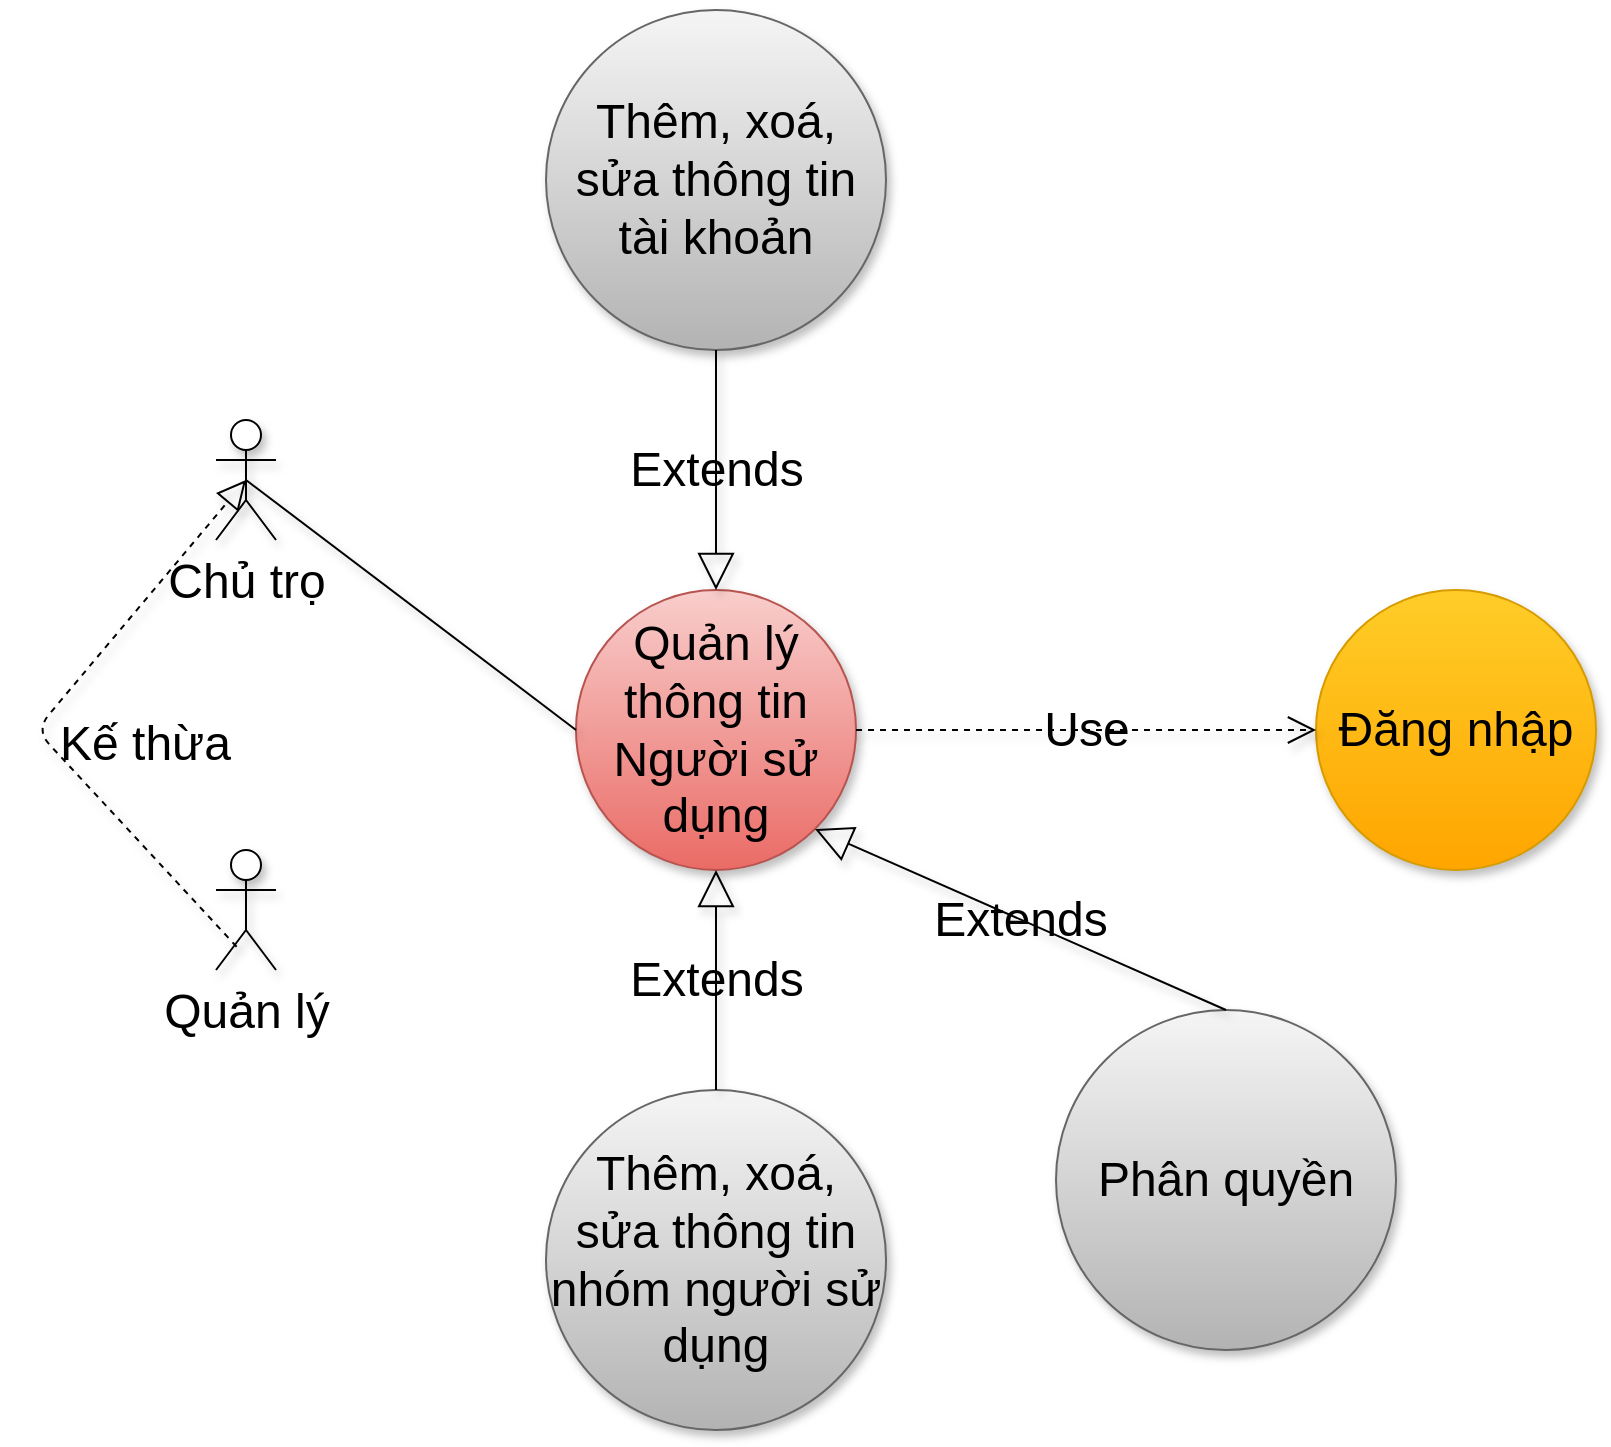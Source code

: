 <mxfile version="12.2.2" type="device" pages="5"><diagram id="A_d9hQ0YVOydJVhvGrUs" name="UseCase"><mxGraphModel dx="1504" dy="1082" grid="1" gridSize="10" guides="1" tooltips="1" connect="1" arrows="1" fold="1" page="1" pageScale="1" pageWidth="1600" pageHeight="900" math="0" shadow="0"><root><mxCell id="0"/><mxCell id="1" parent="0"/><mxCell id="IGuAceUVKfhNjVUugvHg-1" value="Chủ trọ" style="shape=umlActor;verticalLabelPosition=bottom;labelBackgroundColor=none;verticalAlign=top;html=1;fontSize=24;shadow=1;" parent="1" vertex="1"><mxGeometry x="170" y="245" width="30" height="60" as="geometry"/></mxCell><mxCell id="IGuAceUVKfhNjVUugvHg-2" value="Quản lý" style="shape=umlActor;verticalLabelPosition=bottom;labelBackgroundColor=none;verticalAlign=top;html=1;fontSize=24;shadow=1;" parent="1" vertex="1"><mxGeometry x="170" y="460" width="30" height="60" as="geometry"/></mxCell><mxCell id="IGuAceUVKfhNjVUugvHg-3" value="Quản lý thông tin Người sử dụng" style="ellipse;whiteSpace=wrap;html=1;fillColor=#f8cecc;gradientColor=#ea6b66;fontSize=24;strokeColor=#b85450;labelBackgroundColor=none;shadow=1;" parent="1" vertex="1"><mxGeometry x="350" y="330" width="140" height="140" as="geometry"/></mxCell><mxCell id="IGuAceUVKfhNjVUugvHg-4" value="Thêm, xoá, sửa thông tin tài khoản" style="ellipse;whiteSpace=wrap;html=1;fillColor=#f5f5f5;gradientColor=#b3b3b3;fontSize=24;strokeColor=#666666;labelBackgroundColor=none;shadow=1;" parent="1" vertex="1"><mxGeometry x="335" y="40" width="170" height="170" as="geometry"/></mxCell><mxCell id="IGuAceUVKfhNjVUugvHg-5" value="Đăng nhập" style="ellipse;whiteSpace=wrap;html=1;fillColor=#ffcd28;gradientColor=#ffa500;fontSize=24;strokeColor=#d79b00;labelBackgroundColor=none;shadow=1;" parent="1" vertex="1"><mxGeometry x="720" y="330" width="140" height="140" as="geometry"/></mxCell><mxCell id="IGuAceUVKfhNjVUugvHg-6" value="" style="endArrow=block;dashed=1;endFill=0;endSize=12;html=1;fontSize=16;exitX=0.344;exitY=0.806;exitDx=0;exitDy=0;exitPerimeter=0;entryX=0.5;entryY=0.5;entryDx=0;entryDy=0;entryPerimeter=0;labelBackgroundColor=none;shadow=1;" parent="1" source="IGuAceUVKfhNjVUugvHg-2" target="IGuAceUVKfhNjVUugvHg-1" edge="1"><mxGeometry width="160" relative="1" as="geometry"><mxPoint x="160" y="520" as="sourcePoint"/><mxPoint x="320" y="520" as="targetPoint"/><Array as="points"><mxPoint x="80" y="400"/></Array></mxGeometry></mxCell><mxCell id="IGuAceUVKfhNjVUugvHg-7" value="Kế thừa" style="text;html=1;resizable=0;points=[];autosize=1;align=left;verticalAlign=top;spacingTop=-4;fontSize=24;labelBackgroundColor=none;shadow=1;" parent="1" vertex="1"><mxGeometry x="90" y="390" width="70" height="20" as="geometry"/></mxCell><mxCell id="IGuAceUVKfhNjVUugvHg-8" value="" style="endArrow=none;html=1;fontSize=24;entryX=0;entryY=0.5;entryDx=0;entryDy=0;exitX=0.5;exitY=0.5;exitDx=0;exitDy=0;exitPerimeter=0;labelBackgroundColor=none;shadow=1;" parent="1" source="IGuAceUVKfhNjVUugvHg-1" target="IGuAceUVKfhNjVUugvHg-3" edge="1"><mxGeometry width="50" height="50" relative="1" as="geometry"><mxPoint x="70" y="620" as="sourcePoint"/><mxPoint x="120" y="570" as="targetPoint"/></mxGeometry></mxCell><mxCell id="IGuAceUVKfhNjVUugvHg-9" value="Use" style="endArrow=open;endSize=12;dashed=1;html=1;fontSize=24;exitX=1;exitY=0.5;exitDx=0;exitDy=0;entryX=0;entryY=0.5;entryDx=0;entryDy=0;labelBackgroundColor=none;shadow=1;" parent="1" source="IGuAceUVKfhNjVUugvHg-3" target="IGuAceUVKfhNjVUugvHg-5" edge="1"><mxGeometry width="160" relative="1" as="geometry"><mxPoint x="70" y="570" as="sourcePoint"/><mxPoint x="230" y="570" as="targetPoint"/></mxGeometry></mxCell><mxCell id="IGuAceUVKfhNjVUugvHg-10" value="Thêm, xoá, sửa thông tin nhóm người sử dụng" style="ellipse;whiteSpace=wrap;html=1;fillColor=#f5f5f5;gradientColor=#b3b3b3;fontSize=24;strokeColor=#666666;labelBackgroundColor=none;shadow=1;" parent="1" vertex="1"><mxGeometry x="335" y="580" width="170" height="170" as="geometry"/></mxCell><mxCell id="IGuAceUVKfhNjVUugvHg-11" value="Phân quyền" style="ellipse;whiteSpace=wrap;html=1;fillColor=#f5f5f5;gradientColor=#b3b3b3;fontSize=24;strokeColor=#666666;labelBackgroundColor=none;shadow=1;" parent="1" vertex="1"><mxGeometry x="590" y="540" width="170" height="170" as="geometry"/></mxCell><mxCell id="IGuAceUVKfhNjVUugvHg-12" value="Extends" style="endArrow=block;endSize=16;endFill=0;html=1;fontSize=24;entryX=0.5;entryY=0;entryDx=0;entryDy=0;labelBackgroundColor=none;shadow=1;" parent="1" source="IGuAceUVKfhNjVUugvHg-4" target="IGuAceUVKfhNjVUugvHg-3" edge="1"><mxGeometry width="160" relative="1" as="geometry"><mxPoint x="540" y="274" as="sourcePoint"/><mxPoint x="700" y="274" as="targetPoint"/></mxGeometry></mxCell><mxCell id="IGuAceUVKfhNjVUugvHg-13" value="Extends" style="endArrow=block;endSize=16;endFill=0;html=1;fontSize=24;entryX=1;entryY=1;entryDx=0;entryDy=0;exitX=0.5;exitY=0;exitDx=0;exitDy=0;labelBackgroundColor=none;shadow=1;" parent="1" source="IGuAceUVKfhNjVUugvHg-11" target="IGuAceUVKfhNjVUugvHg-3" edge="1"><mxGeometry width="160" relative="1" as="geometry"><mxPoint x="437.304" y="259.651" as="sourcePoint"/><mxPoint x="430" y="340" as="targetPoint"/></mxGeometry></mxCell><mxCell id="IGuAceUVKfhNjVUugvHg-14" value="Extends" style="endArrow=block;endSize=16;endFill=0;html=1;fontSize=24;entryX=0.5;entryY=1;entryDx=0;entryDy=0;labelBackgroundColor=none;shadow=1;" parent="1" source="IGuAceUVKfhNjVUugvHg-10" target="IGuAceUVKfhNjVUugvHg-3" edge="1"><mxGeometry width="160" relative="1" as="geometry"><mxPoint x="665" y="550" as="sourcePoint"/><mxPoint x="479.497" y="459.497" as="targetPoint"/></mxGeometry></mxCell></root></mxGraphModel></diagram><diagram id="gfZdMiaY-onFUTdB7VyZ" name="Activity"><mxGraphModel dx="1880" dy="1353" grid="1" gridSize="10" guides="1" tooltips="1" connect="1" arrows="1" fold="1" page="1" pageScale="1" pageWidth="900" pageHeight="1600" math="0" shadow="1"><root><mxCell id="xw0oSX7H9Qf_M5ZFfTVP-0"/><mxCell id="xw0oSX7H9Qf_M5ZFfTVP-1" parent="xw0oSX7H9Qf_M5ZFfTVP-0"/><mxCell id="XUpDLk0FCV2nWQehKL2w-0" value="" style="swimlane;html=1;childLayout=stackLayout;resizeParent=1;resizeParentMax=0;startSize=20;dashed=1;dashPattern=1 1;" parent="xw0oSX7H9Qf_M5ZFfTVP-1" vertex="1"><mxGeometry x="180" y="460" width="1180" height="1510" as="geometry"/></mxCell><mxCell id="XUpDLk0FCV2nWQehKL2w-1" value="Chủ trọ / Quản lý" style="swimlane;html=1;startSize=20;dashed=1;dashPattern=1 1;" parent="XUpDLk0FCV2nWQehKL2w-0" vertex="1"><mxGeometry y="20" width="330" height="1490" as="geometry"/></mxCell><mxCell id="XUpDLk0FCV2nWQehKL2w-2" value="" style="ellipse;html=1;shape=startState;fillColor=#000000;strokeColor=#ff0000;" parent="XUpDLk0FCV2nWQehKL2w-1" vertex="1"><mxGeometry x="185" y="40" width="30" height="30" as="geometry"/></mxCell><mxCell id="XUpDLk0FCV2nWQehKL2w-3" value="" style="edgeStyle=orthogonalEdgeStyle;html=1;verticalAlign=bottom;endArrow=open;endSize=8;strokeColor=#ff0000;entryX=0.5;entryY=0;entryDx=0;entryDy=0;" parent="XUpDLk0FCV2nWQehKL2w-1" source="XUpDLk0FCV2nWQehKL2w-2" target="XUpDLk0FCV2nWQehKL2w-4" edge="1"><mxGeometry relative="1" as="geometry"><mxPoint x="160" y="130" as="targetPoint"/></mxGeometry></mxCell><mxCell id="XUpDLk0FCV2nWQehKL2w-4" value="Chọn chức năng Quản lý thông tin Tài khoản / Nhóm tài khoản" style="rounded=1;whiteSpace=wrap;html=1;arcSize=40;fontColor=#000000;fillColor=#ffffc0;strokeColor=#ff0000;fontSize=20;" parent="XUpDLk0FCV2nWQehKL2w-1" vertex="1"><mxGeometry x="100" y="150" width="200" height="100" as="geometry"/></mxCell><mxCell id="XUpDLk0FCV2nWQehKL2w-5" value="Chọn chứa năng thêm / xoá / sửa thông tin Tài khoản / Nhóm tài khoản" style="rounded=1;whiteSpace=wrap;html=1;arcSize=40;fontColor=#000000;fillColor=#ffffc0;strokeColor=#ff0000;fontSize=20;" parent="XUpDLk0FCV2nWQehKL2w-1" vertex="1"><mxGeometry x="100" y="290.0" width="200" height="100" as="geometry"/></mxCell><mxCell id="XUpDLk0FCV2nWQehKL2w-6" value="Nhập thông tin và nhấn Lưu" style="rounded=1;whiteSpace=wrap;html=1;arcSize=40;fontColor=#000000;fillColor=#ffffc0;strokeColor=#ff0000;fontSize=20;" parent="XUpDLk0FCV2nWQehKL2w-1" vertex="1"><mxGeometry x="100" y="519" width="200" height="100" as="geometry"/></mxCell><mxCell id="XUpDLk0FCV2nWQehKL2w-7" value="" style="ellipse;html=1;shape=endState;fillColor=#000000;strokeColor=#ff0000;dashed=1;dashPattern=1 1;" parent="XUpDLk0FCV2nWQehKL2w-1" vertex="1"><mxGeometry x="135" y="1232.5" width="30" height="30" as="geometry"/></mxCell><mxCell id="XUpDLk0FCV2nWQehKL2w-8" value="Phần mềm" style="swimlane;html=1;startSize=20;dashed=1;dashPattern=1 1;" parent="XUpDLk0FCV2nWQehKL2w-0" vertex="1"><mxGeometry x="330" y="20" width="360" height="1490" as="geometry"/></mxCell><mxCell id="XUpDLk0FCV2nWQehKL2w-9" value="Yêu cầu thông tin" style="rounded=1;whiteSpace=wrap;html=1;arcSize=40;fontColor=#000000;fillColor=#ffffc0;strokeColor=#ff0000;fontSize=20;" parent="XUpDLk0FCV2nWQehKL2w-8" vertex="1"><mxGeometry x="120" y="150" width="200" height="100" as="geometry"/></mxCell><mxCell id="XUpDLk0FCV2nWQehKL2w-10" value="Tiếp nhận và xử lý, hiển thị thông tin" style="rounded=1;whiteSpace=wrap;html=1;arcSize=40;fontColor=#000000;fillColor=#ffffc0;strokeColor=#ff0000;fontSize=20;" parent="XUpDLk0FCV2nWQehKL2w-8" vertex="1"><mxGeometry x="120" y="290.0" width="200" height="100" as="geometry"/></mxCell><mxCell id="XUpDLk0FCV2nWQehKL2w-11" value="Hiển thị form thông tin chi tiết của Tài khoản / Nhóm tài khoản" style="rounded=1;whiteSpace=wrap;html=1;arcSize=40;fontColor=#000000;fillColor=#ffffc0;strokeColor=#ff0000;fontSize=20;" parent="XUpDLk0FCV2nWQehKL2w-8" vertex="1"><mxGeometry x="120" y="420" width="200" height="100" as="geometry"/></mxCell><mxCell id="XUpDLk0FCV2nWQehKL2w-12" value="Yêu cầu lưu thông tin" style="rounded=1;whiteSpace=wrap;html=1;arcSize=40;fontColor=#000000;fillColor=#ffffc0;strokeColor=#ff0000;fontSize=20;" parent="XUpDLk0FCV2nWQehKL2w-8" vertex="1"><mxGeometry x="120" y="660.0" width="200" height="100" as="geometry"/></mxCell><mxCell id="XUpDLk0FCV2nWQehKL2w-13" value="Yêu cầu xuất lại thông tin (vì có thay đổi)" style="rounded=1;whiteSpace=wrap;html=1;arcSize=40;fontColor=#000000;fillColor=#ffffc0;strokeColor=#ff0000;dashed=1;dashPattern=1 1;fontSize=20;" parent="XUpDLk0FCV2nWQehKL2w-8" vertex="1"><mxGeometry x="120" y="1009" width="200" height="100" as="geometry"/></mxCell><mxCell id="XUpDLk0FCV2nWQehKL2w-14" value="Xử lý và hiển thị thông tin, thông báo lưu thành công" style="rounded=1;whiteSpace=wrap;html=1;arcSize=40;fontColor=#000000;fillColor=#ffffc0;strokeColor=#ff0000;dashed=1;dashPattern=1 1;fontSize=20;" parent="XUpDLk0FCV2nWQehKL2w-8" vertex="1"><mxGeometry x="120" y="1193.0" width="200" height="100" as="geometry"/></mxCell><mxCell id="XUpDLk0FCV2nWQehKL2w-15" value="Thông báo lưu thất bại" style="rounded=1;whiteSpace=wrap;html=1;arcSize=40;fontColor=#000000;fillColor=#ffffc0;strokeColor=#ff0000;dashed=1;dashPattern=1 1;fontSize=20;" parent="XUpDLk0FCV2nWQehKL2w-8" vertex="1"><mxGeometry x="120" y="1340" width="200" height="100" as="geometry"/></mxCell><mxCell id="XUpDLk0FCV2nWQehKL2w-16" value="Hệ thống" style="swimlane;html=1;startSize=20;dashed=1;dashPattern=1 1;" parent="XUpDLk0FCV2nWQehKL2w-0" vertex="1"><mxGeometry x="690" y="20" width="490" height="1490" as="geometry"/></mxCell><mxCell id="XUpDLk0FCV2nWQehKL2w-17" value="Lấy thông tin từ CSDL" style="rounded=1;whiteSpace=wrap;html=1;arcSize=40;fontColor=#000000;fillColor=#ffffc0;strokeColor=#ff0000;fontSize=20;" parent="XUpDLk0FCV2nWQehKL2w-16" vertex="1"><mxGeometry x="140" y="150" width="200" height="100" as="geometry"/></mxCell><mxCell id="XUpDLk0FCV2nWQehKL2w-18" value="" style="edgeStyle=orthogonalEdgeStyle;html=1;verticalAlign=bottom;endArrow=open;endSize=8;strokeColor=#ff0000;entryX=0.5;entryY=0;entryDx=0;entryDy=0;" parent="XUpDLk0FCV2nWQehKL2w-16" source="XUpDLk0FCV2nWQehKL2w-17" target="XUpDLk0FCV2nWQehKL2w-19" edge="1"><mxGeometry relative="1" as="geometry"><mxPoint x="200" y="230" as="targetPoint"/></mxGeometry></mxCell><mxCell id="XUpDLk0FCV2nWQehKL2w-19" value="Trả về thông tin" style="rounded=1;whiteSpace=wrap;html=1;arcSize=40;fontColor=#000000;fillColor=#ffffc0;strokeColor=#ff0000;fontSize=20;" parent="XUpDLk0FCV2nWQehKL2w-16" vertex="1"><mxGeometry x="140" y="290.0" width="200" height="100" as="geometry"/></mxCell><mxCell id="XUpDLk0FCV2nWQehKL2w-20" value="Lưu thông tin vào CSDL" style="rounded=1;whiteSpace=wrap;html=1;arcSize=40;fontColor=#000000;fillColor=#ffffc0;strokeColor=#ff0000;dashed=1;dashPattern=1 1;fontSize=20;" parent="XUpDLk0FCV2nWQehKL2w-16" vertex="1"><mxGeometry x="30" y="804.5" width="200" height="100" as="geometry"/></mxCell><mxCell id="XUpDLk0FCV2nWQehKL2w-21" value="" style="edgeStyle=orthogonalEdgeStyle;html=1;verticalAlign=bottom;endArrow=open;endSize=8;strokeColor=#ff0000;entryX=0.5;entryY=0;entryDx=0;entryDy=0;" parent="XUpDLk0FCV2nWQehKL2w-16" source="XUpDLk0FCV2nWQehKL2w-20" target="XUpDLk0FCV2nWQehKL2w-22" edge="1"><mxGeometry relative="1" as="geometry"><mxPoint x="100" y="949" as="targetPoint"/></mxGeometry></mxCell><mxCell id="XUpDLk0FCV2nWQehKL2w-22" value="Thông báo lưu thành công" style="rounded=1;whiteSpace=wrap;html=1;arcSize=40;fontColor=#000000;fillColor=#ffffc0;strokeColor=#ff0000;dashed=1;dashPattern=1 1;fontSize=20;" parent="XUpDLk0FCV2nWQehKL2w-16" vertex="1"><mxGeometry x="30" y="949" width="200" height="100" as="geometry"/></mxCell><mxCell id="XUpDLk0FCV2nWQehKL2w-23" value="Lấy thông tin từ CSDL" style="rounded=1;whiteSpace=wrap;html=1;arcSize=40;fontColor=#000000;fillColor=#ffffc0;strokeColor=#ff0000;dashed=1;dashPattern=1 1;fontSize=20;" parent="XUpDLk0FCV2nWQehKL2w-16" vertex="1"><mxGeometry x="190" y="1052.5" width="200" height="100" as="geometry"/></mxCell><mxCell id="XUpDLk0FCV2nWQehKL2w-24" value="" style="edgeStyle=orthogonalEdgeStyle;html=1;verticalAlign=bottom;endArrow=open;endSize=8;strokeColor=#ff0000;entryX=0.5;entryY=0;entryDx=0;entryDy=0;" parent="XUpDLk0FCV2nWQehKL2w-16" source="XUpDLk0FCV2nWQehKL2w-23" target="XUpDLk0FCV2nWQehKL2w-25" edge="1"><mxGeometry relative="1" as="geometry"><mxPoint x="215" y="1159" as="targetPoint"/></mxGeometry></mxCell><mxCell id="XUpDLk0FCV2nWQehKL2w-25" value="Trả về thông tin" style="rounded=1;whiteSpace=wrap;html=1;arcSize=40;fontColor=#000000;fillColor=#ffffc0;strokeColor=#ff0000;dashed=1;dashPattern=1 1;fontSize=20;" parent="XUpDLk0FCV2nWQehKL2w-16" vertex="1"><mxGeometry x="190" y="1193" width="200" height="100" as="geometry"/></mxCell><mxCell id="XUpDLk0FCV2nWQehKL2w-26" value="Kiểm tra hợp lệ &lt;br style=&quot;font-size: 20px;&quot;&gt;thông tin" style="rhombus;whiteSpace=wrap;html=1;fillColor=#ffffc0;strokeColor=#ff0000;dashed=1;dashPattern=1 1;fontSize=20;" parent="XUpDLk0FCV2nWQehKL2w-16" vertex="1"><mxGeometry x="155" y="660" width="200" height="100" as="geometry"/></mxCell><mxCell id="XUpDLk0FCV2nWQehKL2w-27" value="no" style="edgeStyle=orthogonalEdgeStyle;html=1;align=left;verticalAlign=bottom;endArrow=open;endSize=8;strokeColor=#ff0000;entryX=1;entryY=0.5;entryDx=0;entryDy=0;exitX=1;exitY=0.5;exitDx=0;exitDy=0;labelBackgroundColor=none;" parent="XUpDLk0FCV2nWQehKL2w-16" source="XUpDLk0FCV2nWQehKL2w-26" target="XUpDLk0FCV2nWQehKL2w-29" edge="1"><mxGeometry x="-1" relative="1" as="geometry"><mxPoint x="370" y="1259" as="targetPoint"/><Array as="points"><mxPoint x="440" y="710"/><mxPoint x="440" y="1390"/></Array></mxGeometry></mxCell><mxCell id="XUpDLk0FCV2nWQehKL2w-28" value="yes" style="edgeStyle=orthogonalEdgeStyle;html=1;align=left;verticalAlign=top;endArrow=open;endSize=8;strokeColor=#ff0000;entryX=0.5;entryY=0;entryDx=0;entryDy=0;labelBackgroundColor=none;" parent="XUpDLk0FCV2nWQehKL2w-16" source="XUpDLk0FCV2nWQehKL2w-26" target="XUpDLk0FCV2nWQehKL2w-20" edge="1"><mxGeometry x="-1" relative="1" as="geometry"><mxPoint x="255" y="909" as="targetPoint"/></mxGeometry></mxCell><mxCell id="XUpDLk0FCV2nWQehKL2w-29" value="Thông báo thông tin không hợp lệ" style="rounded=1;whiteSpace=wrap;html=1;arcSize=40;fontColor=#000000;fillColor=#ffffc0;strokeColor=#ff0000;dashed=1;dashPattern=1 1;fontSize=20;" parent="XUpDLk0FCV2nWQehKL2w-16" vertex="1"><mxGeometry x="155" y="1340" width="200" height="100" as="geometry"/></mxCell><mxCell id="XUpDLk0FCV2nWQehKL2w-30" value="" style="edgeStyle=orthogonalEdgeStyle;html=1;verticalAlign=bottom;endArrow=open;endSize=8;strokeColor=#ff0000;entryX=0;entryY=0.5;entryDx=0;entryDy=0;" parent="XUpDLk0FCV2nWQehKL2w-0" source="XUpDLk0FCV2nWQehKL2w-4" target="XUpDLk0FCV2nWQehKL2w-9" edge="1"><mxGeometry relative="1" as="geometry"><mxPoint x="450" y="190" as="targetPoint"/></mxGeometry></mxCell><mxCell id="XUpDLk0FCV2nWQehKL2w-31" value="" style="edgeStyle=orthogonalEdgeStyle;html=1;verticalAlign=bottom;endArrow=open;endSize=8;strokeColor=#ff0000;entryX=0;entryY=0.5;entryDx=0;entryDy=0;" parent="XUpDLk0FCV2nWQehKL2w-0" source="XUpDLk0FCV2nWQehKL2w-9" target="XUpDLk0FCV2nWQehKL2w-17" edge="1"><mxGeometry relative="1" as="geometry"><mxPoint x="510" y="260" as="targetPoint"/></mxGeometry></mxCell><mxCell id="XUpDLk0FCV2nWQehKL2w-32" value="" style="edgeStyle=orthogonalEdgeStyle;html=1;verticalAlign=bottom;endArrow=open;endSize=8;strokeColor=#ff0000;entryX=1;entryY=0.5;entryDx=0;entryDy=0;" parent="XUpDLk0FCV2nWQehKL2w-0" source="XUpDLk0FCV2nWQehKL2w-19" target="XUpDLk0FCV2nWQehKL2w-10" edge="1"><mxGeometry relative="1" as="geometry"><mxPoint x="890" y="350" as="targetPoint"/></mxGeometry></mxCell><mxCell id="XUpDLk0FCV2nWQehKL2w-33" value="" style="edgeStyle=orthogonalEdgeStyle;html=1;verticalAlign=bottom;endArrow=open;endSize=8;strokeColor=#ff0000;entryX=1;entryY=0.5;entryDx=0;entryDy=0;" parent="XUpDLk0FCV2nWQehKL2w-0" source="XUpDLk0FCV2nWQehKL2w-10" target="XUpDLk0FCV2nWQehKL2w-5" edge="1"><mxGeometry relative="1" as="geometry"><mxPoint x="510" y="416" as="targetPoint"/></mxGeometry></mxCell><mxCell id="XUpDLk0FCV2nWQehKL2w-34" value="" style="edgeStyle=orthogonalEdgeStyle;html=1;verticalAlign=bottom;endArrow=open;endSize=8;strokeColor=#ff0000;entryX=0;entryY=0.5;entryDx=0;entryDy=0;" parent="XUpDLk0FCV2nWQehKL2w-0" source="XUpDLk0FCV2nWQehKL2w-5" target="XUpDLk0FCV2nWQehKL2w-11" edge="1"><mxGeometry relative="1" as="geometry"><mxPoint x="160" y="480" as="targetPoint"/><Array as="points"><mxPoint x="160" y="490"/></Array></mxGeometry></mxCell><mxCell id="XUpDLk0FCV2nWQehKL2w-35" value="" style="edgeStyle=orthogonalEdgeStyle;html=1;verticalAlign=bottom;endArrow=open;endSize=8;strokeColor=#ff0000;entryX=1;entryY=0.5;entryDx=0;entryDy=0;exitX=0.5;exitY=1;exitDx=0;exitDy=0;" parent="XUpDLk0FCV2nWQehKL2w-0" source="XUpDLk0FCV2nWQehKL2w-11" target="XUpDLk0FCV2nWQehKL2w-6" edge="1"><mxGeometry relative="1" as="geometry"><mxPoint x="510" y="609" as="targetPoint"/><mxPoint x="509.5" y="549" as="sourcePoint"/><Array as="points"><mxPoint x="550" y="589"/></Array></mxGeometry></mxCell><mxCell id="XUpDLk0FCV2nWQehKL2w-36" value="" style="edgeStyle=orthogonalEdgeStyle;html=1;verticalAlign=bottom;endArrow=open;endSize=8;strokeColor=#ff0000;exitX=0.5;exitY=1;exitDx=0;exitDy=0;entryX=0;entryY=0.5;entryDx=0;entryDy=0;" parent="XUpDLk0FCV2nWQehKL2w-0" source="XUpDLk0FCV2nWQehKL2w-6" target="XUpDLk0FCV2nWQehKL2w-12" edge="1"><mxGeometry relative="1" as="geometry"><mxPoint x="460" y="719" as="targetPoint"/><Array as="points"><mxPoint x="200" y="719"/></Array></mxGeometry></mxCell><mxCell id="XUpDLk0FCV2nWQehKL2w-37" value="" style="edgeStyle=orthogonalEdgeStyle;html=1;verticalAlign=bottom;endArrow=open;endSize=8;strokeColor=#ff0000;" parent="XUpDLk0FCV2nWQehKL2w-0" source="XUpDLk0FCV2nWQehKL2w-12" target="XUpDLk0FCV2nWQehKL2w-26" edge="1"><mxGeometry relative="1" as="geometry"><mxPoint x="850" y="699" as="targetPoint"/></mxGeometry></mxCell><mxCell id="XUpDLk0FCV2nWQehKL2w-38" value="" style="edgeStyle=orthogonalEdgeStyle;html=1;verticalAlign=bottom;endArrow=open;endSize=8;strokeColor=#ff0000;entryX=0.5;entryY=0;entryDx=0;entryDy=0;exitX=0;exitY=0.5;exitDx=0;exitDy=0;" parent="XUpDLk0FCV2nWQehKL2w-0" source="XUpDLk0FCV2nWQehKL2w-22" target="XUpDLk0FCV2nWQehKL2w-13" edge="1"><mxGeometry relative="1" as="geometry"><mxPoint x="780" y="1069" as="targetPoint"/><Array as="points"><mxPoint x="550" y="1019"/></Array></mxGeometry></mxCell><mxCell id="XUpDLk0FCV2nWQehKL2w-39" value="" style="edgeStyle=orthogonalEdgeStyle;html=1;verticalAlign=bottom;endArrow=open;endSize=8;strokeColor=#ff0000;entryX=0;entryY=0.75;entryDx=0;entryDy=0;" parent="XUpDLk0FCV2nWQehKL2w-0" source="XUpDLk0FCV2nWQehKL2w-13" target="XUpDLk0FCV2nWQehKL2w-23" edge="1"><mxGeometry relative="1" as="geometry"><mxPoint x="510" y="1129" as="targetPoint"/><Array as="points"><mxPoint x="510" y="1109"/></Array></mxGeometry></mxCell><mxCell id="XUpDLk0FCV2nWQehKL2w-40" value="" style="edgeStyle=orthogonalEdgeStyle;html=1;verticalAlign=bottom;endArrow=open;endSize=8;strokeColor=#ff0000;entryX=0.5;entryY=0;entryDx=0;entryDy=0;" parent="XUpDLk0FCV2nWQehKL2w-0" source="XUpDLk0FCV2nWQehKL2w-14" target="XUpDLk0FCV2nWQehKL2w-7" edge="1"><mxGeometry relative="1" as="geometry"><mxPoint x="90" y="1169" as="targetPoint"/><Array as="points"><mxPoint x="460" y="1253"/><mxPoint x="460" y="1253"/></Array></mxGeometry></mxCell><mxCell id="XUpDLk0FCV2nWQehKL2w-41" value="" style="edgeStyle=orthogonalEdgeStyle;html=1;verticalAlign=bottom;endArrow=open;endSize=8;strokeColor=#ff0000;entryX=1;entryY=0.5;entryDx=0;entryDy=0;" parent="XUpDLk0FCV2nWQehKL2w-0" source="XUpDLk0FCV2nWQehKL2w-25" target="XUpDLk0FCV2nWQehKL2w-14" edge="1"><mxGeometry relative="1" as="geometry"><mxPoint x="905" y="1279" as="targetPoint"/></mxGeometry></mxCell><mxCell id="XUpDLk0FCV2nWQehKL2w-42" value="" style="edgeStyle=orthogonalEdgeStyle;html=1;verticalAlign=bottom;endArrow=open;endSize=8;strokeColor=#ff0000;entryX=0.5;entryY=1;entryDx=0;entryDy=0;" parent="XUpDLk0FCV2nWQehKL2w-0" source="XUpDLk0FCV2nWQehKL2w-15" target="XUpDLk0FCV2nWQehKL2w-7" edge="1"><mxGeometry relative="1" as="geometry"><mxPoint x="510" y="1389" as="targetPoint"/></mxGeometry></mxCell><mxCell id="XUpDLk0FCV2nWQehKL2w-43" value="" style="edgeStyle=orthogonalEdgeStyle;html=1;verticalAlign=bottom;endArrow=open;endSize=8;strokeColor=#ff0000;entryX=1;entryY=0.5;entryDx=0;entryDy=0;" parent="XUpDLk0FCV2nWQehKL2w-0" source="XUpDLk0FCV2nWQehKL2w-29" target="XUpDLk0FCV2nWQehKL2w-15" edge="1"><mxGeometry relative="1" as="geometry"><mxPoint x="905" y="1379" as="targetPoint"/></mxGeometry></mxCell></root></mxGraphModel></diagram><diagram name="Activity_PhanQuyen" id="W_cTkRmW9HuuPzs03d-_"><mxGraphModel dx="1504" dy="1082" grid="1" gridSize="10" guides="1" tooltips="1" connect="1" arrows="1" fold="1" page="1" pageScale="1" pageWidth="900" pageHeight="1600" math="0" shadow="1"><root><mxCell id="6QZPNxQYYA4OlS41SiB1-0"/><mxCell id="6QZPNxQYYA4OlS41SiB1-1" parent="6QZPNxQYYA4OlS41SiB1-0"/><mxCell id="6QZPNxQYYA4OlS41SiB1-2" value="" style="swimlane;html=1;childLayout=stackLayout;resizeParent=1;resizeParentMax=0;startSize=20;dashed=1;dashPattern=1 1;" vertex="1" parent="6QZPNxQYYA4OlS41SiB1-1"><mxGeometry x="180" y="450" width="1180" height="1200" as="geometry"/></mxCell><mxCell id="6QZPNxQYYA4OlS41SiB1-3" value="Chủ trọ / Quản lý" style="swimlane;html=1;startSize=20;dashed=1;dashPattern=1 1;" vertex="1" parent="6QZPNxQYYA4OlS41SiB1-2"><mxGeometry y="20" width="330" height="1180" as="geometry"/></mxCell><mxCell id="6QZPNxQYYA4OlS41SiB1-4" value="" style="ellipse;html=1;shape=startState;fillColor=#000000;strokeColor=#ff0000;" vertex="1" parent="6QZPNxQYYA4OlS41SiB1-3"><mxGeometry x="185" y="40" width="30" height="30" as="geometry"/></mxCell><mxCell id="6QZPNxQYYA4OlS41SiB1-5" value="" style="edgeStyle=orthogonalEdgeStyle;html=1;verticalAlign=bottom;endArrow=open;endSize=8;strokeColor=#ff0000;entryX=0.5;entryY=0;entryDx=0;entryDy=0;" edge="1" parent="6QZPNxQYYA4OlS41SiB1-3" source="6QZPNxQYYA4OlS41SiB1-4" target="6QZPNxQYYA4OlS41SiB1-6"><mxGeometry relative="1" as="geometry"><mxPoint x="160" y="130" as="targetPoint"/></mxGeometry></mxCell><mxCell id="6QZPNxQYYA4OlS41SiB1-6" value="Chọn chức năng Phân quyền" style="rounded=1;whiteSpace=wrap;html=1;arcSize=40;fontColor=#000000;fillColor=#ffffc0;strokeColor=#ff0000;fontSize=20;" vertex="1" parent="6QZPNxQYYA4OlS41SiB1-3"><mxGeometry x="100" y="150" width="200" height="100" as="geometry"/></mxCell><mxCell id="6QZPNxQYYA4OlS41SiB1-7" value="Chọn nhóm tài khoản và quyền cho phép, nhấn lưu" style="rounded=1;whiteSpace=wrap;html=1;arcSize=40;fontColor=#000000;fillColor=#ffffc0;strokeColor=#ff0000;fontSize=20;" vertex="1" parent="6QZPNxQYYA4OlS41SiB1-3"><mxGeometry x="100" y="290.0" width="200" height="100" as="geometry"/></mxCell><mxCell id="6QZPNxQYYA4OlS41SiB1-9" value="" style="ellipse;html=1;shape=endState;fillColor=#000000;strokeColor=#ff0000;dashed=1;dashPattern=1 1;" vertex="1" parent="6QZPNxQYYA4OlS41SiB1-3"><mxGeometry x="110" y="1037" width="30" height="30" as="geometry"/></mxCell><mxCell id="6QZPNxQYYA4OlS41SiB1-10" value="Phần mềm" style="swimlane;html=1;startSize=20;dashed=1;dashPattern=1 1;" vertex="1" parent="6QZPNxQYYA4OlS41SiB1-2"><mxGeometry x="330" y="20" width="360" height="1180" as="geometry"/></mxCell><mxCell id="6QZPNxQYYA4OlS41SiB1-11" value="Yêu cầu thông tin" style="rounded=1;whiteSpace=wrap;html=1;arcSize=40;fontColor=#000000;fillColor=#ffffc0;strokeColor=#ff0000;fontSize=20;" vertex="1" parent="6QZPNxQYYA4OlS41SiB1-10"><mxGeometry x="120" y="150" width="200" height="100" as="geometry"/></mxCell><mxCell id="6QZPNxQYYA4OlS41SiB1-12" value="Tiếp nhận và xử lý, hiển thị thông tin" style="rounded=1;whiteSpace=wrap;html=1;arcSize=40;fontColor=#000000;fillColor=#ffffc0;strokeColor=#ff0000;fontSize=20;" vertex="1" parent="6QZPNxQYYA4OlS41SiB1-10"><mxGeometry x="120" y="290.0" width="200" height="100" as="geometry"/></mxCell><mxCell id="6QZPNxQYYA4OlS41SiB1-14" value="Yêu cầu lưu thông tin" style="rounded=1;whiteSpace=wrap;html=1;arcSize=40;fontColor=#000000;fillColor=#ffffc0;strokeColor=#ff0000;fontSize=20;" vertex="1" parent="6QZPNxQYYA4OlS41SiB1-10"><mxGeometry x="115" y="479.5" width="200" height="100" as="geometry"/></mxCell><mxCell id="6QZPNxQYYA4OlS41SiB1-15" value="Yêu cầu xuất lại thông tin (vì có thay đổi)" style="rounded=1;whiteSpace=wrap;html=1;arcSize=40;fontColor=#000000;fillColor=#ffffc0;strokeColor=#ff0000;dashed=1;dashPattern=1 1;fontSize=20;" vertex="1" parent="6QZPNxQYYA4OlS41SiB1-10"><mxGeometry x="115" y="828.5" width="200" height="100" as="geometry"/></mxCell><mxCell id="6QZPNxQYYA4OlS41SiB1-16" value="Xử lý và hiển thị thông tin, thông báo lưu thành công" style="rounded=1;whiteSpace=wrap;html=1;arcSize=40;fontColor=#000000;fillColor=#ffffc0;strokeColor=#ff0000;dashed=1;dashPattern=1 1;fontSize=20;" vertex="1" parent="6QZPNxQYYA4OlS41SiB1-10"><mxGeometry x="115" y="1019.5" width="200" height="100" as="geometry"/></mxCell><mxCell id="6QZPNxQYYA4OlS41SiB1-18" value="Hệ thống" style="swimlane;html=1;startSize=20;dashed=1;dashPattern=1 1;" vertex="1" parent="6QZPNxQYYA4OlS41SiB1-2"><mxGeometry x="690" y="20" width="490" height="1180" as="geometry"/></mxCell><mxCell id="6QZPNxQYYA4OlS41SiB1-19" value="Lấy thông tin từ CSDL" style="rounded=1;whiteSpace=wrap;html=1;arcSize=40;fontColor=#000000;fillColor=#ffffc0;strokeColor=#ff0000;fontSize=20;" vertex="1" parent="6QZPNxQYYA4OlS41SiB1-18"><mxGeometry x="140" y="150" width="200" height="100" as="geometry"/></mxCell><mxCell id="6QZPNxQYYA4OlS41SiB1-20" value="" style="edgeStyle=orthogonalEdgeStyle;html=1;verticalAlign=bottom;endArrow=open;endSize=8;strokeColor=#ff0000;entryX=0.5;entryY=0;entryDx=0;entryDy=0;" edge="1" parent="6QZPNxQYYA4OlS41SiB1-18" source="6QZPNxQYYA4OlS41SiB1-19" target="6QZPNxQYYA4OlS41SiB1-21"><mxGeometry relative="1" as="geometry"><mxPoint x="200" y="230" as="targetPoint"/></mxGeometry></mxCell><mxCell id="6QZPNxQYYA4OlS41SiB1-21" value="Trả về thông tin" style="rounded=1;whiteSpace=wrap;html=1;arcSize=40;fontColor=#000000;fillColor=#ffffc0;strokeColor=#ff0000;fontSize=20;" vertex="1" parent="6QZPNxQYYA4OlS41SiB1-18"><mxGeometry x="140" y="290.0" width="200" height="100" as="geometry"/></mxCell><mxCell id="6QZPNxQYYA4OlS41SiB1-22" value="Lưu thông tin vào CSDL" style="rounded=1;whiteSpace=wrap;html=1;arcSize=40;fontColor=#000000;fillColor=#ffffc0;strokeColor=#ff0000;dashed=1;dashPattern=1 1;fontSize=20;" vertex="1" parent="6QZPNxQYYA4OlS41SiB1-18"><mxGeometry x="140" y="579.5" width="200" height="100" as="geometry"/></mxCell><mxCell id="6QZPNxQYYA4OlS41SiB1-23" value="" style="edgeStyle=orthogonalEdgeStyle;html=1;verticalAlign=bottom;endArrow=open;endSize=8;strokeColor=#ff0000;entryX=0.5;entryY=0;entryDx=0;entryDy=0;" edge="1" parent="6QZPNxQYYA4OlS41SiB1-18" source="6QZPNxQYYA4OlS41SiB1-22" target="6QZPNxQYYA4OlS41SiB1-24"><mxGeometry relative="1" as="geometry"><mxPoint x="210" y="724" as="targetPoint"/></mxGeometry></mxCell><mxCell id="6QZPNxQYYA4OlS41SiB1-24" value="Thông báo lưu thành công" style="rounded=1;whiteSpace=wrap;html=1;arcSize=40;fontColor=#000000;fillColor=#ffffc0;strokeColor=#ff0000;dashed=1;dashPattern=1 1;fontSize=20;" vertex="1" parent="6QZPNxQYYA4OlS41SiB1-18"><mxGeometry x="140" y="724" width="200" height="100" as="geometry"/></mxCell><mxCell id="6QZPNxQYYA4OlS41SiB1-25" value="Lấy thông tin từ CSDL" style="rounded=1;whiteSpace=wrap;html=1;arcSize=40;fontColor=#000000;fillColor=#ffffc0;strokeColor=#ff0000;dashed=1;dashPattern=1 1;fontSize=20;" vertex="1" parent="6QZPNxQYYA4OlS41SiB1-18"><mxGeometry x="140" y="879.5" width="200" height="100" as="geometry"/></mxCell><mxCell id="6QZPNxQYYA4OlS41SiB1-26" value="" style="edgeStyle=orthogonalEdgeStyle;html=1;verticalAlign=bottom;endArrow=open;endSize=8;strokeColor=#ff0000;entryX=0.5;entryY=0;entryDx=0;entryDy=0;" edge="1" parent="6QZPNxQYYA4OlS41SiB1-18" source="6QZPNxQYYA4OlS41SiB1-25" target="6QZPNxQYYA4OlS41SiB1-27"><mxGeometry relative="1" as="geometry"><mxPoint x="165" y="986" as="targetPoint"/></mxGeometry></mxCell><mxCell id="6QZPNxQYYA4OlS41SiB1-27" value="Trả về thông tin" style="rounded=1;whiteSpace=wrap;html=1;arcSize=40;fontColor=#000000;fillColor=#ffffc0;strokeColor=#ff0000;dashed=1;dashPattern=1 1;fontSize=20;" vertex="1" parent="6QZPNxQYYA4OlS41SiB1-18"><mxGeometry x="140" y="1020" width="200" height="100" as="geometry"/></mxCell><mxCell id="6QZPNxQYYA4OlS41SiB1-32" value="" style="edgeStyle=orthogonalEdgeStyle;html=1;verticalAlign=bottom;endArrow=open;endSize=8;strokeColor=#ff0000;entryX=0;entryY=0.5;entryDx=0;entryDy=0;" edge="1" parent="6QZPNxQYYA4OlS41SiB1-2" source="6QZPNxQYYA4OlS41SiB1-6" target="6QZPNxQYYA4OlS41SiB1-11"><mxGeometry relative="1" as="geometry"><mxPoint x="450" y="190" as="targetPoint"/></mxGeometry></mxCell><mxCell id="6QZPNxQYYA4OlS41SiB1-33" value="" style="edgeStyle=orthogonalEdgeStyle;html=1;verticalAlign=bottom;endArrow=open;endSize=8;strokeColor=#ff0000;entryX=0;entryY=0.5;entryDx=0;entryDy=0;" edge="1" parent="6QZPNxQYYA4OlS41SiB1-2" source="6QZPNxQYYA4OlS41SiB1-11" target="6QZPNxQYYA4OlS41SiB1-19"><mxGeometry relative="1" as="geometry"><mxPoint x="510" y="260" as="targetPoint"/></mxGeometry></mxCell><mxCell id="6QZPNxQYYA4OlS41SiB1-34" value="" style="edgeStyle=orthogonalEdgeStyle;html=1;verticalAlign=bottom;endArrow=open;endSize=8;strokeColor=#ff0000;entryX=1;entryY=0.5;entryDx=0;entryDy=0;" edge="1" parent="6QZPNxQYYA4OlS41SiB1-2" source="6QZPNxQYYA4OlS41SiB1-21" target="6QZPNxQYYA4OlS41SiB1-12"><mxGeometry relative="1" as="geometry"><mxPoint x="890" y="350" as="targetPoint"/></mxGeometry></mxCell><mxCell id="6QZPNxQYYA4OlS41SiB1-35" value="" style="edgeStyle=orthogonalEdgeStyle;html=1;verticalAlign=bottom;endArrow=open;endSize=8;strokeColor=#ff0000;entryX=1;entryY=0.5;entryDx=0;entryDy=0;" edge="1" parent="6QZPNxQYYA4OlS41SiB1-2" source="6QZPNxQYYA4OlS41SiB1-12" target="6QZPNxQYYA4OlS41SiB1-7"><mxGeometry relative="1" as="geometry"><mxPoint x="510" y="416" as="targetPoint"/></mxGeometry></mxCell><mxCell id="6QZPNxQYYA4OlS41SiB1-38" value="" style="edgeStyle=orthogonalEdgeStyle;html=1;verticalAlign=bottom;endArrow=open;endSize=8;strokeColor=#ff0000;exitX=0.5;exitY=1;exitDx=0;exitDy=0;entryX=0;entryY=0.5;entryDx=0;entryDy=0;" edge="1" parent="6QZPNxQYYA4OlS41SiB1-2" source="6QZPNxQYYA4OlS41SiB1-7" target="6QZPNxQYYA4OlS41SiB1-14"><mxGeometry relative="1" as="geometry"><mxPoint x="460" y="719" as="targetPoint"/><Array as="points"><mxPoint x="200" y="550"/></Array><mxPoint x="200.333" y="639.667" as="sourcePoint"/></mxGeometry></mxCell><mxCell id="6QZPNxQYYA4OlS41SiB1-39" value="" style="edgeStyle=orthogonalEdgeStyle;html=1;verticalAlign=bottom;endArrow=open;endSize=8;strokeColor=#ff0000;entryX=0.5;entryY=0;entryDx=0;entryDy=0;" edge="1" parent="6QZPNxQYYA4OlS41SiB1-2" source="6QZPNxQYYA4OlS41SiB1-14" target="6QZPNxQYYA4OlS41SiB1-22"><mxGeometry relative="1" as="geometry"><mxPoint x="840" y="549.5" as="targetPoint"/></mxGeometry></mxCell><mxCell id="6QZPNxQYYA4OlS41SiB1-40" value="" style="edgeStyle=orthogonalEdgeStyle;html=1;verticalAlign=bottom;endArrow=open;endSize=8;strokeColor=#ff0000;entryX=0.5;entryY=0;entryDx=0;entryDy=0;exitX=0;exitY=0.5;exitDx=0;exitDy=0;" edge="1" parent="6QZPNxQYYA4OlS41SiB1-2" source="6QZPNxQYYA4OlS41SiB1-24" target="6QZPNxQYYA4OlS41SiB1-15"><mxGeometry relative="1" as="geometry"><mxPoint x="775" y="888.5" as="targetPoint"/><Array as="points"><mxPoint x="545" y="794.5"/></Array></mxGeometry></mxCell><mxCell id="6QZPNxQYYA4OlS41SiB1-41" value="" style="edgeStyle=orthogonalEdgeStyle;html=1;verticalAlign=bottom;endArrow=open;endSize=8;strokeColor=#ff0000;entryX=0;entryY=0.75;entryDx=0;entryDy=0;" edge="1" parent="6QZPNxQYYA4OlS41SiB1-2" source="6QZPNxQYYA4OlS41SiB1-15" target="6QZPNxQYYA4OlS41SiB1-25"><mxGeometry relative="1" as="geometry"><mxPoint x="505" y="948.5" as="targetPoint"/><Array as="points"><mxPoint x="535" y="974.5"/></Array></mxGeometry></mxCell><mxCell id="6QZPNxQYYA4OlS41SiB1-42" value="" style="edgeStyle=orthogonalEdgeStyle;html=1;verticalAlign=bottom;endArrow=open;endSize=8;strokeColor=#ff0000;entryX=1;entryY=0.5;entryDx=0;entryDy=0;" edge="1" parent="6QZPNxQYYA4OlS41SiB1-2" source="6QZPNxQYYA4OlS41SiB1-16" target="6QZPNxQYYA4OlS41SiB1-9"><mxGeometry relative="1" as="geometry"><mxPoint x="85" y="988.5" as="targetPoint"/><Array as="points"><mxPoint x="160" y="1072"/></Array></mxGeometry></mxCell><mxCell id="6QZPNxQYYA4OlS41SiB1-43" value="" style="edgeStyle=orthogonalEdgeStyle;html=1;verticalAlign=bottom;endArrow=open;endSize=8;strokeColor=#ff0000;entryX=1;entryY=0.5;entryDx=0;entryDy=0;" edge="1" parent="6QZPNxQYYA4OlS41SiB1-2" source="6QZPNxQYYA4OlS41SiB1-27" target="6QZPNxQYYA4OlS41SiB1-16"><mxGeometry relative="1" as="geometry"><mxPoint x="900" y="1098.5" as="targetPoint"/></mxGeometry></mxCell></root></mxGraphModel></diagram><diagram id="4lkgZfJ7D9vU2zUnnuLh" name="Sequence"><mxGraphModel dx="752" dy="541" grid="1" gridSize="10" guides="1" tooltips="1" connect="1" arrows="1" fold="1" page="1" pageScale="1" pageWidth="900" pageHeight="1600" math="0" shadow="1"><root><mxCell id="1J5xRdsFUUSjC06tWodq-0"/><mxCell id="1J5xRdsFUUSjC06tWodq-1" parent="1J5xRdsFUUSjC06tWodq-0"/><mxCell id="Mo8bbA72picWRa2lag_U-0" value="" style="endArrow=none;dashed=1;html=1;fontSize=24;labelBackgroundColor=none;" parent="1J5xRdsFUUSjC06tWodq-1" edge="1"><mxGeometry width="50" height="50" relative="1" as="geometry"><mxPoint x="380.5" y="1591.0" as="sourcePoint"/><mxPoint x="1580.5" y="1591.0" as="targetPoint"/></mxGeometry></mxCell><mxCell id="Mo8bbA72picWRa2lag_U-1" value="ALT" style="shape=umlFrame;whiteSpace=wrap;html=1;fillColor=#f5f5f5;gradientColor=#b3b3b3;fontSize=24;strokeColor=#666666;labelBackgroundColor=none;" parent="1J5xRdsFUUSjC06tWodq-1" vertex="1"><mxGeometry x="433" y="1109" width="1095" height="811" as="geometry"/></mxCell><mxCell id="Mo8bbA72picWRa2lag_U-2" value="Chủ trọ / Quản lý" style="shape=umlLifeline;perimeter=lifelinePerimeter;whiteSpace=wrap;html=1;container=1;collapsible=0;recursiveResize=0;outlineConnect=0;fillColor=#f5f5f5;gradientColor=#b3b3b3;fontSize=24;strokeColor=#666666;labelBackgroundColor=none;" parent="1J5xRdsFUUSjC06tWodq-1" vertex="1"><mxGeometry x="460" y="80" width="210" height="1900" as="geometry"/></mxCell><mxCell id="Mo8bbA72picWRa2lag_U-3" value="Nhập thông tin và nhấn lưu" style="html=1;verticalAlign=bottom;endArrow=block;fontSize=24;labelBackgroundColor=none;" parent="Mo8bbA72picWRa2lag_U-2" edge="1"><mxGeometry width="80" relative="1" as="geometry"><mxPoint x="102.5" y="830" as="sourcePoint"/><mxPoint x="477" y="830.0" as="targetPoint"/></mxGeometry></mxCell><mxCell id="Mo8bbA72picWRa2lag_U-4" value="" style="html=1;points=[];perimeter=orthogonalPerimeter;fillColor=#f5f5f5;gradientColor=#b3b3b3;fontSize=24;strokeColor=#666666;labelBackgroundColor=none;" parent="Mo8bbA72picWRa2lag_U-2" vertex="1"><mxGeometry x="102.5" y="593" width="10" height="237" as="geometry"/></mxCell><mxCell id="Mo8bbA72picWRa2lag_U-5" value="" style="html=1;points=[];perimeter=orthogonalPerimeter;fillColor=#f5f5f5;gradientColor=#b3b3b3;fontSize=24;strokeColor=#666666;labelBackgroundColor=none;" parent="Mo8bbA72picWRa2lag_U-2" vertex="1"><mxGeometry x="100" y="211" width="10" height="260" as="geometry"/></mxCell><mxCell id="Mo8bbA72picWRa2lag_U-6" value="" style="html=1;points=[];perimeter=orthogonalPerimeter;fillColor=#f5f5f5;gradientColor=#b3b3b3;fontSize=24;strokeColor=#666666;labelBackgroundColor=none;" parent="Mo8bbA72picWRa2lag_U-2" vertex="1"><mxGeometry x="112.5" y="1731" width="10" height="40" as="geometry"/></mxCell><mxCell id="Mo8bbA72picWRa2lag_U-7" value="Chọn chức năng thêm - xoá - sửa &lt;br&gt;thông tin tài khoản / nhóm tài khoản" style="html=1;verticalAlign=bottom;endArrow=block;fontSize=24;fillColor=#647687;strokeColor=#314354;labelBackgroundColor=none;" parent="Mo8bbA72picWRa2lag_U-2" edge="1"><mxGeometry x="0.015" y="11" width="80" relative="1" as="geometry"><mxPoint x="102.5" y="591" as="sourcePoint"/><mxPoint x="477" y="591" as="targetPoint"/><mxPoint as="offset"/></mxGeometry></mxCell><mxCell id="Mo8bbA72picWRa2lag_U-8" value="" style="html=1;points=[];perimeter=orthogonalPerimeter;fillColor=#f5f5f5;gradientColor=#b3b3b3;fontSize=24;strokeColor=#666666;labelBackgroundColor=none;" parent="Mo8bbA72picWRa2lag_U-2" vertex="1"><mxGeometry x="100" y="1459" width="10" height="40" as="geometry"/></mxCell><mxCell id="Mo8bbA72picWRa2lag_U-9" value="Phần mềm" style="shape=umlLifeline;perimeter=lifelinePerimeter;whiteSpace=wrap;html=1;container=1;collapsible=0;recursiveResize=0;outlineConnect=0;fillColor=#f5f5f5;gradientColor=#b3b3b3;fontSize=24;strokeColor=#666666;labelBackgroundColor=none;" parent="1J5xRdsFUUSjC06tWodq-1" vertex="1"><mxGeometry x="830" y="80" width="210" height="1900" as="geometry"/></mxCell><mxCell id="Mo8bbA72picWRa2lag_U-10" value="" style="html=1;points=[];perimeter=orthogonalPerimeter;fillColor=#f5f5f5;gradientColor=#b3b3b3;fontSize=24;strokeColor=#666666;labelBackgroundColor=none;" parent="Mo8bbA72picWRa2lag_U-9" vertex="1"><mxGeometry x="102.5" y="593" width="10" height="100" as="geometry"/></mxCell><mxCell id="Mo8bbA72picWRa2lag_U-11" value="" style="html=1;points=[];perimeter=orthogonalPerimeter;fillColor=#f5f5f5;gradientColor=#b3b3b3;fontSize=24;strokeColor=#666666;labelBackgroundColor=none;" parent="Mo8bbA72picWRa2lag_U-9" vertex="1"><mxGeometry x="102.5" y="830" width="10" height="80" as="geometry"/></mxCell><mxCell id="Mo8bbA72picWRa2lag_U-12" value="" style="html=1;points=[];perimeter=orthogonalPerimeter;fillColor=#f5f5f5;gradientColor=#b3b3b3;fontSize=24;strokeColor=#666666;labelBackgroundColor=none;" parent="Mo8bbA72picWRa2lag_U-9" vertex="1"><mxGeometry x="104" y="1210" width="10" height="80" as="geometry"/></mxCell><mxCell id="Mo8bbA72picWRa2lag_U-13" value="" style="html=1;points=[];perimeter=orthogonalPerimeter;fillColor=#f5f5f5;gradientColor=#b3b3b3;fontSize=24;strokeColor=#666666;labelBackgroundColor=none;" parent="Mo8bbA72picWRa2lag_U-9" vertex="1"><mxGeometry x="115.5" y="1671" width="10" height="60" as="geometry"/></mxCell><mxCell id="Mo8bbA72picWRa2lag_U-14" value="Yêu cầu lưu thông tin" style="html=1;verticalAlign=bottom;endArrow=block;fontSize=24;labelBackgroundColor=none;" parent="Mo8bbA72picWRa2lag_U-9" edge="1"><mxGeometry width="80" relative="1" as="geometry"><mxPoint x="102.5" y="910" as="sourcePoint"/><mxPoint x="482" y="910.0" as="targetPoint"/></mxGeometry></mxCell><mxCell id="Mo8bbA72picWRa2lag_U-15" value="Yêu cầu lấy thông tin tương ứng" style="html=1;verticalAlign=bottom;endArrow=block;fontSize=24;labelBackgroundColor=none;" parent="Mo8bbA72picWRa2lag_U-9" edge="1"><mxGeometry width="80" relative="1" as="geometry"><mxPoint x="110" y="291" as="sourcePoint"/><mxPoint x="479.5" y="291" as="targetPoint"/></mxGeometry></mxCell><mxCell id="Mo8bbA72picWRa2lag_U-16" value="Hiển thị thông tin tương ứng" style="html=1;verticalAlign=bottom;endArrow=open;dashed=1;endSize=8;fontSize=24;labelBackgroundColor=none;" parent="Mo8bbA72picWRa2lag_U-9" edge="1"><mxGeometry relative="1" as="geometry"><mxPoint x="100" y="471" as="sourcePoint"/><mxPoint x="-268.5" y="471" as="targetPoint"/></mxGeometry></mxCell><mxCell id="Mo8bbA72picWRa2lag_U-17" value="" style="html=1;points=[];perimeter=orthogonalPerimeter;fillColor=#f5f5f5;gradientColor=#b3b3b3;fontSize=24;strokeColor=#666666;labelBackgroundColor=none;" parent="Mo8bbA72picWRa2lag_U-9" vertex="1"><mxGeometry x="98" y="261" width="10" height="190" as="geometry"/></mxCell><mxCell id="Mo8bbA72picWRa2lag_U-18" value="" style="html=1;points=[];perimeter=orthogonalPerimeter;fillColor=#f5f5f5;gradientColor=#b3b3b3;fontSize=24;strokeColor=#666666;labelBackgroundColor=none;" parent="Mo8bbA72picWRa2lag_U-9" vertex="1"><mxGeometry x="102.5" y="1400" width="10" height="40" as="geometry"/></mxCell><mxCell id="Mo8bbA72picWRa2lag_U-19" value="Hệ thống" style="shape=umlLifeline;perimeter=lifelinePerimeter;whiteSpace=wrap;html=1;container=1;collapsible=0;recursiveResize=0;outlineConnect=0;fillColor=#f5f5f5;gradientColor=#b3b3b3;fontSize=24;strokeColor=#666666;labelBackgroundColor=none;" parent="1J5xRdsFUUSjC06tWodq-1" vertex="1"><mxGeometry x="1205" y="80" width="210" height="1900" as="geometry"/></mxCell><mxCell id="Mo8bbA72picWRa2lag_U-20" value="Thông báo lưu thành công" style="html=1;verticalAlign=bottom;endArrow=open;dashed=1;endSize=8;fontSize=24;labelBackgroundColor=none;" parent="Mo8bbA72picWRa2lag_U-19" edge="1"><mxGeometry relative="1" as="geometry"><mxPoint x="112.5" y="1200" as="sourcePoint"/><mxPoint x="-269.857" y="1200.0" as="targetPoint"/></mxGeometry></mxCell><mxCell id="Mo8bbA72picWRa2lag_U-21" value="&lt;span style=&quot;color: rgba(0 , 0 , 0 , 0) ; font-family: &amp;quot;helvetica&amp;quot; , &amp;quot;arial&amp;quot; , sans-serif ; font-size: 0px&quot;&gt;%3CmxGraphModel%3E%3Croot%3E%3CmxCell%20id%3D%220%22%2F%3E%3CmxCell%20id%3D%221%22%20parent%3D%220%22%2F%3E%3CmxCell%20id%3D%222%22%20value%3D%22Ch%E1%BB%A7%20tr%E1%BB%8D%22%20style%3D%22shape%3DumlActor%3BverticalLabelPosition%3Dbottom%3BlabelBackgroundColor%3D%23ffffff%3BverticalAlign%3Dtop%3Bhtml%3D1%3BfontSize%3D24%3B%22%20vertex%3D%221%22%20parent%3D%221%22%3E%3CmxGeometry%20x%3D%22250%22%20y%3D%22245%22%20width%3D%2230%22%20height%3D%2260%22%20as%3D%22geometry%22%2F%3E%3C%2FmxCell%3E%3CmxCell%20id%3D%223%22%20value%3D%22Qu%E1%BA%A3n%20l%C3%BD%22%20style%3D%22shape%3DumlActor%3BverticalLabelPosition%3Dbottom%3BlabelBackgroundColor%3D%23ffffff%3BverticalAlign%3Dtop%3Bhtml%3D1%3BfontSize%3D24%3B%22%20vertex%3D%221%22%20parent%3D%221%22%3E%3CmxGeometry%20x%3D%22250%22%20y%3D%22460%22%20width%3D%2230%22%20height%3D%2260%22%20as%3D%22geometry%22%2F%3E%3C%2FmxCell%3E%3CmxCell%20id%3D%224%22%20value%3D%22Qu%E1%BA%A3n%20l%C3%BD%20th%C3%B4ng%20tin%20Ph%C3%B2ng%22%20style%3D%22ellipse%3BwhiteSpace%3Dwrap%3Bhtml%3D1%3BfillColor%3D%23f8cecc%3BgradientColor%3D%23ea6b66%3BfontSize%3D24%3BstrokeColor%3D%23b85450%3B%22%20vertex%3D%221%22%20parent%3D%221%22%3E%3CmxGeometry%20x%3D%22430%22%20y%3D%22330%22%20width%3D%22140%22%20height%3D%22140%22%20as%3D%22geometry%22%2F%3E%3C%2FmxCell%3E%3CmxCell%20id%3D%225%22%20value%3D%22Th%C3%AAm%2C%20xo%C3%A1%2C%20s%E1%BB%ADa%20th%C3%B4ng%20tin%20ph%C3%B2ng%22%20style%3D%22ellipse%3BwhiteSpace%3Dwrap%3Bhtml%3D1%3BfillColor%3D%23f5f5f5%3BgradientColor%3D%23b3b3b3%3BfontSize%3D24%3BstrokeColor%3D%23666666%3B%22%20vertex%3D%221%22%20parent%3D%221%22%3E%3CmxGeometry%20x%3D%22415%22%20y%3D%2240%22%20width%3D%22170%22%20height%3D%22170%22%20as%3D%22geometry%22%2F%3E%3C%2FmxCell%3E%3CmxCell%20id%3D%226%22%20value%3D%22%C4%90%C4%83ng%20nh%E1%BA%ADp%22%20style%3D%22ellipse%3BwhiteSpace%3Dwrap%3Bhtml%3D1%3BfillColor%3D%23ffcd28%3BgradientColor%3D%23ffa500%3BfontSize%3D24%3BstrokeColor%3D%23d79b00%3B%22%20vertex%3D%221%22%20parent%3D%221%22%3E%3CmxGeometry%20x%3D%22800%22%20y%3D%22330%22%20width%3D%22140%22%20height%3D%22140%22%20as%3D%22geometry%22%2F%3E%3C%2FmxCell%3E%3CmxCell%20id%3D%227%22%20value%3D%22%22%20style%3D%22endArrow%3Dblock%3Bdashed%3D1%3BendFill%3D0%3BendSize%3D12%3Bhtml%3D1%3BfontSize%3D16%3BexitX%3D0.344%3BexitY%3D0.806%3BexitDx%3D0%3BexitDy%3D0%3BexitPerimeter%3D0%3BentryX%3D0.5%3BentryY%3D0.5%3BentryDx%3D0%3BentryDy%3D0%3BentryPerimeter%3D0%3B%22%20edge%3D%221%22%20source%3D%223%22%20target%3D%222%22%20parent%3D%221%22%3E%3CmxGeometry%20width%3D%22160%22%20relative%3D%221%22%20as%3D%22geometry%22%3E%3CmxPoint%20x%3D%22240%22%20y%3D%22520%22%20as%3D%22sourcePoint%22%2F%3E%3CmxPoint%20x%3D%22400%22%20y%3D%22520%22%20as%3D%22targetPoint%22%2F%3E%3CArray%20as%3D%22points%22%3E%3CmxPoint%20x%3D%22160%22%20y%3D%22400%22%2F%3E%3C%2FArray%3E%3C%2FmxGeometry%3E%3C%2FmxCell%3E%3CmxCell%20id%3D%228%22%20value%3D%22K%E1%BA%BF%20th%E1%BB%ABa%22%20style%3D%22text%3Bhtml%3D1%3Bresizable%3D0%3Bpoints%3D%5B%5D%3Bautosize%3D1%3Balign%3Dleft%3BverticalAlign%3Dtop%3BspacingTop%3D-4%3BfontSize%3D24%3B%22%20vertex%3D%221%22%20parent%3D%221%22%3E%3CmxGeometry%20x%3D%22170%22%20y%3D%22390%22%20width%3D%2270%22%20height%3D%2220%22%20as%3D%22geometry%22%2F%3E%3C%2FmxCell%3E%3CmxCell%20id%3D%229%22%20value%3D%22%22%20style%3D%22endArrow%3Dnone%3Bhtml%3D1%3BfontSize%3D24%3BentryX%3D0%3BentryY%3D0.5%3BentryDx%3D0%3BentryDy%3D0%3BexitX%3D0.5%3BexitY%3D0.5%3BexitDx%3D0%3BexitDy%3D0%3BexitPerimeter%3D0%3B%22%20edge%3D%221%22%20source%3D%222%22%20target%3D%224%22%20parent%3D%221%22%3E%3CmxGeometry%20width%3D%2250%22%20height%3D%2250%22%20relative%3D%221%22%20as%3D%22geometry%22%3E%3CmxPoint%20x%3D%22150%22%20y%3D%22620%22%20as%3D%22sourcePoint%22%2F%3E%3CmxPoint%20x%3D%22200%22%20y%3D%22570%22%20as%3D%22targetPoint%22%2F%3E%3C%2FmxGeometry%3E%3C%2FmxCell%3E%3CmxCell%20id%3D%2210%22%20value%3D%22Use%22%20style%3D%22endArrow%3Dopen%3BendSize%3D12%3Bdashed%3D1%3Bhtml%3D1%3BfontSize%3D24%3BexitX%3D1%3BexitY%3D0.5%3BexitDx%3D0%3BexitDy%3D0%3BentryX%3D0%3BentryY%3D0.5%3BentryDx%3D0%3BentryDy%3D0%3B%22%20edge%3D%221%22%20source%3D%224%22%20target%3D%226%22%20parent%3D%221%22%3E%3CmxGeometry%20width%3D%22160%22%20relative%3D%221%22%20as%3D%22geometry%22%3E%3CmxPoint%20x%3D%22150%22%20y%3D%22570%22%20as%3D%22sourcePoint%22%2F%3E%3CmxPoint%20x%3D%22310%22%20y%3D%22570%22%20as%3D%22targetPoint%22%2F%3E%3C%2FmxGeometry%3E%3C%2FmxCell%3E%3CmxCell%20id%3D%2211%22%20value%3D%22Th%C3%AAm%2C%20xo%C3%A1%2C%20s%E1%BB%ADa%20th%C3%B4ng%20tin%20khu%20(d%C3%A3y%20nh%C3%A0)%22%20style%3D%22ellipse%3BwhiteSpace%3Dwrap%3Bhtml%3D1%3BfillColor%3D%23f5f5f5%3BgradientColor%3D%23b3b3b3%3BfontSize%3D24%3BstrokeColor%3D%23666666%3B%22%20vertex%3D%221%22%20parent%3D%221%22%3E%3CmxGeometry%20x%3D%22415%22%20y%3D%22580%22%20width%3D%22170%22%20height%3D%22170%22%20as%3D%22geometry%22%2F%3E%3C%2FmxCell%3E%3CmxCell%20id%3D%2212%22%20value%3D%22Th%C3%AAm%2C%20xo%C3%A1%2C%20s%E1%BB%ADa%20th%C3%B4ng%20tin%20t%E1%BA%A7ng%22%20style%3D%22ellipse%3BwhiteSpace%3Dwrap%3Bhtml%3D1%3BfillColor%3D%23f5f5f5%3BgradientColor%3D%23b3b3b3%3BfontSize%3D24%3BstrokeColor%3D%23666666%3B%22%20vertex%3D%221%22%20parent%3D%221%22%3E%3CmxGeometry%20x%3D%22670%22%20y%3D%22540%22%20width%3D%22170%22%20height%3D%22170%22%20as%3D%22geometry%22%2F%3E%3C%2FmxCell%3E%3CmxCell%20id%3D%2213%22%20value%3D%22Extends%22%20style%3D%22endArrow%3Dblock%3BendSize%3D16%3BendFill%3D0%3Bhtml%3D1%3BfontSize%3D24%3BentryX%3D0.5%3BentryY%3D0%3BentryDx%3D0%3BentryDy%3D0%3B%22%20edge%3D%221%22%20source%3D%225%22%20target%3D%224%22%20parent%3D%221%22%3E%3CmxGeometry%20width%3D%22160%22%20relative%3D%221%22%20as%3D%22geometry%22%3E%3CmxPoint%20x%3D%22620%22%20y%3D%22274%22%20as%3D%22sourcePoint%22%2F%3E%3CmxPoint%20x%3D%22780%22%20y%3D%22274%22%20as%3D%22targetPoint%22%2F%3E%3C%2FmxGeometry%3E%3C%2FmxCell%3E%3CmxCell%20id%3D%2214%22%20value%3D%22Extends%22%20style%3D%22endArrow%3Dblock%3BendSize%3D16%3BendFill%3D0%3Bhtml%3D1%3BfontSize%3D24%3BentryX%3D1%3BentryY%3D1%3BentryDx%3D0%3BentryDy%3D0%3BexitX%3D0.5%3BexitY%3D0%3BexitDx%3D0%3BexitDy%3D0%3B%22%20edge%3D%221%22%20source%3D%2212%22%20target%3D%224%22%20parent%3D%221%22%3E%3CmxGeometry%20width%3D%22160%22%20relative%3D%221%22%20as%3D%22geometry%22%3E%3CmxPoint%20x%3D%22517.304%22%20y%3D%22259.651%22%20as%3D%22sourcePoint%22%2F%3E%3CmxPoint%20x%3D%22510%22%20y%3D%22340%22%20as%3D%22targetPoint%22%2F%3E%3C%2FmxGeometry%3E%3C%2FmxCell%3E%3CmxCell%20id%3D%2215%22%20value%3D%22Extends%22%20style%3D%22endArrow%3Dblock%3BendSize%3D16%3BendFill%3D0%3Bhtml%3D1%3BfontSize%3D24%3BentryX%3D0.5%3BentryY%3D1%3BentryDx%3D0%3BentryDy%3D0%3B%22%20edge%3D%221%22%20source%3D%2211%22%20target%3D%224%22%20parent%3D%221%22%3E%3CmxGeometry%20width%3D%22160%22%20relative%3D%221%22%20as%3D%22geometry%22%3E%3CmxPoint%20x%3D%22745%22%20y%3D%22550%22%20as%3D%22sourcePoint%22%2F%3E%3CmxPoint%20x%3D%22559.497%22%20y%3D%22459.497%22%20as%3D%22targetPoint%22%2F%3E%3C%2FmxGeometry%3E%3C%2FmxCell%3E%3C%2Froot%3E%3C%2FmxGraphModel%3E&lt;/span&gt;" style="html=1;points=[];perimeter=orthogonalPerimeter;fillColor=#f5f5f5;gradientColor=#b3b3b3;fontSize=24;strokeColor=#666666;labelBackgroundColor=none;" parent="Mo8bbA72picWRa2lag_U-19" vertex="1"><mxGeometry x="103" y="920" width="10" height="301" as="geometry"/></mxCell><mxCell id="Mo8bbA72picWRa2lag_U-22" value="" style="group;labelBackgroundColor=none;" parent="Mo8bbA72picWRa2lag_U-19" vertex="1" connectable="0"><mxGeometry x="107.5" y="930" width="25" height="90" as="geometry"/></mxCell><mxCell id="Mo8bbA72picWRa2lag_U-23" value="Kiểm tra hợp lệ&lt;br&gt;&amp;nbsp;thông tin" style="edgeStyle=orthogonalEdgeStyle;html=1;align=left;spacingLeft=2;endArrow=block;rounded=0;entryX=1;entryY=0;fontSize=24;gradientColor=#b3b3b3;fillColor=#f5f5f5;strokeColor=#666666;labelBackgroundColor=none;" parent="Mo8bbA72picWRa2lag_U-22" target="Mo8bbA72picWRa2lag_U-24" edge="1"><mxGeometry relative="1" as="geometry"><mxPoint y="33" as="sourcePoint"/><Array as="points"><mxPoint/><mxPoint x="25"/><mxPoint x="25" y="70"/></Array></mxGeometry></mxCell><mxCell id="Mo8bbA72picWRa2lag_U-24" value="" style="html=1;points=[];perimeter=orthogonalPerimeter;fillColor=#f5f5f5;gradientColor=#b3b3b3;fontSize=24;strokeColor=#666666;labelBackgroundColor=none;" parent="Mo8bbA72picWRa2lag_U-22" vertex="1"><mxGeometry y="50" width="10" height="40" as="geometry"/></mxCell><mxCell id="Mo8bbA72picWRa2lag_U-25" value="Thông báo lỗi" style="html=1;verticalAlign=bottom;endArrow=open;dashed=1;endSize=8;fontSize=24;labelBackgroundColor=none;" parent="Mo8bbA72picWRa2lag_U-19" edge="1"><mxGeometry relative="1" as="geometry"><mxPoint x="107.5" y="1671" as="sourcePoint"/><mxPoint x="-259.857" y="1671.0" as="targetPoint"/></mxGeometry></mxCell><mxCell id="Mo8bbA72picWRa2lag_U-26" value="" style="group;labelBackgroundColor=none;" parent="Mo8bbA72picWRa2lag_U-19" vertex="1" connectable="0"><mxGeometry x="97.5" y="351" width="30" height="60" as="geometry"/></mxCell><mxCell id="Mo8bbA72picWRa2lag_U-27" value="" style="html=1;points=[];perimeter=orthogonalPerimeter;fillColor=#f5f5f5;gradientColor=#b3b3b3;fontSize=24;strokeColor=#666666;labelBackgroundColor=none;" parent="Mo8bbA72picWRa2lag_U-26" vertex="1"><mxGeometry y="20" width="10" height="60" as="geometry"/></mxCell><mxCell id="Mo8bbA72picWRa2lag_U-28" value="Lấy thông tin từ CSDL" style="edgeStyle=orthogonalEdgeStyle;html=1;align=left;spacingLeft=2;endArrow=block;rounded=0;entryX=1;entryY=0;fontSize=24;labelBackgroundColor=none;" parent="Mo8bbA72picWRa2lag_U-26" target="Mo8bbA72picWRa2lag_U-27" edge="1"><mxGeometry relative="1" as="geometry"><mxPoint x="5" as="sourcePoint"/><Array as="points"><mxPoint x="5" y="-40"/><mxPoint x="30" y="-40"/><mxPoint x="30" y="40"/></Array></mxGeometry></mxCell><mxCell id="Mo8bbA72picWRa2lag_U-29" value="Trả về thông tin" style="html=1;verticalAlign=bottom;endArrow=open;dashed=1;endSize=8;fontSize=24;labelBackgroundColor=none;" parent="Mo8bbA72picWRa2lag_U-19" edge="1"><mxGeometry relative="1" as="geometry"><mxPoint x="105" y="431" as="sourcePoint"/><mxPoint x="-273.5" y="431" as="targetPoint"/></mxGeometry></mxCell><mxCell id="Mo8bbA72picWRa2lag_U-30" value="&lt;span style=&quot;color: rgba(0 , 0 , 0 , 0) ; font-family: &amp;quot;helvetica&amp;quot; , &amp;quot;arial&amp;quot; , sans-serif ; font-size: 0px&quot;&gt;%3CmxGraphModel%3E%3Croot%3E%3CmxCell%20id%3D%220%22%2F%3E%3CmxCell%20id%3D%221%22%20parent%3D%220%22%2F%3E%3CmxCell%20id%3D%222%22%20value%3D%22Ch%E1%BB%A7%20tr%E1%BB%8D%22%20style%3D%22shape%3DumlActor%3BverticalLabelPosition%3Dbottom%3BlabelBackgroundColor%3D%23ffffff%3BverticalAlign%3Dtop%3Bhtml%3D1%3BfontSize%3D24%3B%22%20vertex%3D%221%22%20parent%3D%221%22%3E%3CmxGeometry%20x%3D%22250%22%20y%3D%22245%22%20width%3D%2230%22%20height%3D%2260%22%20as%3D%22geometry%22%2F%3E%3C%2FmxCell%3E%3CmxCell%20id%3D%223%22%20value%3D%22Qu%E1%BA%A3n%20l%C3%BD%22%20style%3D%22shape%3DumlActor%3BverticalLabelPosition%3Dbottom%3BlabelBackgroundColor%3D%23ffffff%3BverticalAlign%3Dtop%3Bhtml%3D1%3BfontSize%3D24%3B%22%20vertex%3D%221%22%20parent%3D%221%22%3E%3CmxGeometry%20x%3D%22250%22%20y%3D%22460%22%20width%3D%2230%22%20height%3D%2260%22%20as%3D%22geometry%22%2F%3E%3C%2FmxCell%3E%3CmxCell%20id%3D%224%22%20value%3D%22Qu%E1%BA%A3n%20l%C3%BD%20th%C3%B4ng%20tin%20Ph%C3%B2ng%22%20style%3D%22ellipse%3BwhiteSpace%3Dwrap%3Bhtml%3D1%3BfillColor%3D%23f8cecc%3BgradientColor%3D%23ea6b66%3BfontSize%3D24%3BstrokeColor%3D%23b85450%3B%22%20vertex%3D%221%22%20parent%3D%221%22%3E%3CmxGeometry%20x%3D%22430%22%20y%3D%22330%22%20width%3D%22140%22%20height%3D%22140%22%20as%3D%22geometry%22%2F%3E%3C%2FmxCell%3E%3CmxCell%20id%3D%225%22%20value%3D%22Th%C3%AAm%2C%20xo%C3%A1%2C%20s%E1%BB%ADa%20th%C3%B4ng%20tin%20ph%C3%B2ng%22%20style%3D%22ellipse%3BwhiteSpace%3Dwrap%3Bhtml%3D1%3BfillColor%3D%23f5f5f5%3BgradientColor%3D%23b3b3b3%3BfontSize%3D24%3BstrokeColor%3D%23666666%3B%22%20vertex%3D%221%22%20parent%3D%221%22%3E%3CmxGeometry%20x%3D%22415%22%20y%3D%2240%22%20width%3D%22170%22%20height%3D%22170%22%20as%3D%22geometry%22%2F%3E%3C%2FmxCell%3E%3CmxCell%20id%3D%226%22%20value%3D%22%C4%90%C4%83ng%20nh%E1%BA%ADp%22%20style%3D%22ellipse%3BwhiteSpace%3Dwrap%3Bhtml%3D1%3BfillColor%3D%23ffcd28%3BgradientColor%3D%23ffa500%3BfontSize%3D24%3BstrokeColor%3D%23d79b00%3B%22%20vertex%3D%221%22%20parent%3D%221%22%3E%3CmxGeometry%20x%3D%22800%22%20y%3D%22330%22%20width%3D%22140%22%20height%3D%22140%22%20as%3D%22geometry%22%2F%3E%3C%2FmxCell%3E%3CmxCell%20id%3D%227%22%20value%3D%22%22%20style%3D%22endArrow%3Dblock%3Bdashed%3D1%3BendFill%3D0%3BendSize%3D12%3Bhtml%3D1%3BfontSize%3D16%3BexitX%3D0.344%3BexitY%3D0.806%3BexitDx%3D0%3BexitDy%3D0%3BexitPerimeter%3D0%3BentryX%3D0.5%3BentryY%3D0.5%3BentryDx%3D0%3BentryDy%3D0%3BentryPerimeter%3D0%3B%22%20edge%3D%221%22%20source%3D%223%22%20target%3D%222%22%20parent%3D%221%22%3E%3CmxGeometry%20width%3D%22160%22%20relative%3D%221%22%20as%3D%22geometry%22%3E%3CmxPoint%20x%3D%22240%22%20y%3D%22520%22%20as%3D%22sourcePoint%22%2F%3E%3CmxPoint%20x%3D%22400%22%20y%3D%22520%22%20as%3D%22targetPoint%22%2F%3E%3CArray%20as%3D%22points%22%3E%3CmxPoint%20x%3D%22160%22%20y%3D%22400%22%2F%3E%3C%2FArray%3E%3C%2FmxGeometry%3E%3C%2FmxCell%3E%3CmxCell%20id%3D%228%22%20value%3D%22K%E1%BA%BF%20th%E1%BB%ABa%22%20style%3D%22text%3Bhtml%3D1%3Bresizable%3D0%3Bpoints%3D%5B%5D%3Bautosize%3D1%3Balign%3Dleft%3BverticalAlign%3Dtop%3BspacingTop%3D-4%3BfontSize%3D24%3B%22%20vertex%3D%221%22%20parent%3D%221%22%3E%3CmxGeometry%20x%3D%22170%22%20y%3D%22390%22%20width%3D%2270%22%20height%3D%2220%22%20as%3D%22geometry%22%2F%3E%3C%2FmxCell%3E%3CmxCell%20id%3D%229%22%20value%3D%22%22%20style%3D%22endArrow%3Dnone%3Bhtml%3D1%3BfontSize%3D24%3BentryX%3D0%3BentryY%3D0.5%3BentryDx%3D0%3BentryDy%3D0%3BexitX%3D0.5%3BexitY%3D0.5%3BexitDx%3D0%3BexitDy%3D0%3BexitPerimeter%3D0%3B%22%20edge%3D%221%22%20source%3D%222%22%20target%3D%224%22%20parent%3D%221%22%3E%3CmxGeometry%20width%3D%2250%22%20height%3D%2250%22%20relative%3D%221%22%20as%3D%22geometry%22%3E%3CmxPoint%20x%3D%22150%22%20y%3D%22620%22%20as%3D%22sourcePoint%22%2F%3E%3CmxPoint%20x%3D%22200%22%20y%3D%22570%22%20as%3D%22targetPoint%22%2F%3E%3C%2FmxGeometry%3E%3C%2FmxCell%3E%3CmxCell%20id%3D%2210%22%20value%3D%22Use%22%20style%3D%22endArrow%3Dopen%3BendSize%3D12%3Bdashed%3D1%3Bhtml%3D1%3BfontSize%3D24%3BexitX%3D1%3BexitY%3D0.5%3BexitDx%3D0%3BexitDy%3D0%3BentryX%3D0%3BentryY%3D0.5%3BentryDx%3D0%3BentryDy%3D0%3B%22%20edge%3D%221%22%20source%3D%224%22%20target%3D%226%22%20parent%3D%221%22%3E%3CmxGeometry%20width%3D%22160%22%20relative%3D%221%22%20as%3D%22geometry%22%3E%3CmxPoint%20x%3D%22150%22%20y%3D%22570%22%20as%3D%22sourcePoint%22%2F%3E%3CmxPoint%20x%3D%22310%22%20y%3D%22570%22%20as%3D%22targetPoint%22%2F%3E%3C%2FmxGeometry%3E%3C%2FmxCell%3E%3CmxCell%20id%3D%2211%22%20value%3D%22Th%C3%AAm%2C%20xo%C3%A1%2C%20s%E1%BB%ADa%20th%C3%B4ng%20tin%20khu%20(d%C3%A3y%20nh%C3%A0)%22%20style%3D%22ellipse%3BwhiteSpace%3Dwrap%3Bhtml%3D1%3BfillColor%3D%23f5f5f5%3BgradientColor%3D%23b3b3b3%3BfontSize%3D24%3BstrokeColor%3D%23666666%3B%22%20vertex%3D%221%22%20parent%3D%221%22%3E%3CmxGeometry%20x%3D%22415%22%20y%3D%22580%22%20width%3D%22170%22%20height%3D%22170%22%20as%3D%22geometry%22%2F%3E%3C%2FmxCell%3E%3CmxCell%20id%3D%2212%22%20value%3D%22Th%C3%AAm%2C%20xo%C3%A1%2C%20s%E1%BB%ADa%20th%C3%B4ng%20tin%20t%E1%BA%A7ng%22%20style%3D%22ellipse%3BwhiteSpace%3Dwrap%3Bhtml%3D1%3BfillColor%3D%23f5f5f5%3BgradientColor%3D%23b3b3b3%3BfontSize%3D24%3BstrokeColor%3D%23666666%3B%22%20vertex%3D%221%22%20parent%3D%221%22%3E%3CmxGeometry%20x%3D%22670%22%20y%3D%22540%22%20width%3D%22170%22%20height%3D%22170%22%20as%3D%22geometry%22%2F%3E%3C%2FmxCell%3E%3CmxCell%20id%3D%2213%22%20value%3D%22Extends%22%20style%3D%22endArrow%3Dblock%3BendSize%3D16%3BendFill%3D0%3Bhtml%3D1%3BfontSize%3D24%3BentryX%3D0.5%3BentryY%3D0%3BentryDx%3D0%3BentryDy%3D0%3B%22%20edge%3D%221%22%20source%3D%225%22%20target%3D%224%22%20parent%3D%221%22%3E%3CmxGeometry%20width%3D%22160%22%20relative%3D%221%22%20as%3D%22geometry%22%3E%3CmxPoint%20x%3D%22620%22%20y%3D%22274%22%20as%3D%22sourcePoint%22%2F%3E%3CmxPoint%20x%3D%22780%22%20y%3D%22274%22%20as%3D%22targetPoint%22%2F%3E%3C%2FmxGeometry%3E%3C%2FmxCell%3E%3CmxCell%20id%3D%2214%22%20value%3D%22Extends%22%20style%3D%22endArrow%3Dblock%3BendSize%3D16%3BendFill%3D0%3Bhtml%3D1%3BfontSize%3D24%3BentryX%3D1%3BentryY%3D1%3BentryDx%3D0%3BentryDy%3D0%3BexitX%3D0.5%3BexitY%3D0%3BexitDx%3D0%3BexitDy%3D0%3B%22%20edge%3D%221%22%20source%3D%2212%22%20target%3D%224%22%20parent%3D%221%22%3E%3CmxGeometry%20width%3D%22160%22%20relative%3D%221%22%20as%3D%22geometry%22%3E%3CmxPoint%20x%3D%22517.304%22%20y%3D%22259.651%22%20as%3D%22sourcePoint%22%2F%3E%3CmxPoint%20x%3D%22510%22%20y%3D%22340%22%20as%3D%22targetPoint%22%2F%3E%3C%2FmxGeometry%3E%3C%2FmxCell%3E%3CmxCell%20id%3D%2215%22%20value%3D%22Extends%22%20style%3D%22endArrow%3Dblock%3BendSize%3D16%3BendFill%3D0%3Bhtml%3D1%3BfontSize%3D24%3BentryX%3D0.5%3BentryY%3D1%3BentryDx%3D0%3BentryDy%3D0%3B%22%20edge%3D%221%22%20source%3D%2211%22%20target%3D%224%22%20parent%3D%221%22%3E%3CmxGeometry%20width%3D%22160%22%20relative%3D%221%22%20as%3D%22geometry%22%3E%3CmxPoint%20x%3D%22745%22%20y%3D%22550%22%20as%3D%22sourcePoint%22%2F%3E%3CmxPoint%20x%3D%22559.497%22%20y%3D%22459.497%22%20as%3D%22targetPoint%22%2F%3E%3C%2FmxGeometry%3E%3C%2FmxCell%3E%3C%2Froot%3E%3C%2FmxGraphModel%3E&lt;/span&gt;" style="html=1;points=[];perimeter=orthogonalPerimeter;fillColor=#f5f5f5;gradientColor=#b3b3b3;fontSize=24;strokeColor=#666666;labelBackgroundColor=none;" parent="Mo8bbA72picWRa2lag_U-19" vertex="1"><mxGeometry x="103" y="1601" width="10" height="90" as="geometry"/></mxCell><mxCell id="Mo8bbA72picWRa2lag_U-31" value="" style="html=1;points=[];perimeter=orthogonalPerimeter;dashed=1;dashPattern=1 1;fontSize=24;gradientColor=#b3b3b3;fillColor=#f5f5f5;strokeColor=#666666;labelBackgroundColor=none;" parent="Mo8bbA72picWRa2lag_U-19" vertex="1"><mxGeometry x="103" y="1351" width="10" height="40" as="geometry"/></mxCell><mxCell id="Mo8bbA72picWRa2lag_U-32" value="Lấy thông tin&lt;br&gt;&amp;nbsp;từ CSDL" style="edgeStyle=orthogonalEdgeStyle;html=1;align=left;spacingLeft=2;endArrow=block;rounded=0;entryX=1;entryY=0;fontSize=24;labelBackgroundColor=none;" parent="Mo8bbA72picWRa2lag_U-19" target="Mo8bbA72picWRa2lag_U-31" edge="1"><mxGeometry relative="1" as="geometry"><mxPoint x="108" y="1331" as="sourcePoint"/><Array as="points"><mxPoint x="133" y="1331"/></Array></mxGeometry></mxCell><mxCell id="Mo8bbA72picWRa2lag_U-33" value="Trả về thông tin" style="html=1;verticalAlign=bottom;endArrow=open;dashed=1;endSize=8;fontSize=24;labelBackgroundColor=none;" parent="Mo8bbA72picWRa2lag_U-19" edge="1"><mxGeometry relative="1" as="geometry"><mxPoint x="105" y="1391" as="sourcePoint"/><mxPoint x="-273.5" y="1391" as="targetPoint"/></mxGeometry></mxCell><mxCell id="Mo8bbA72picWRa2lag_U-34" value="Hiện giao diện chi tiết &lt;br&gt;để thêm - xoá - sửa" style="html=1;verticalAlign=bottom;endArrow=open;dashed=1;endSize=8;fontSize=24;labelBackgroundColor=none;" parent="1J5xRdsFUUSjC06tWodq-1" edge="1"><mxGeometry relative="1" as="geometry"><mxPoint x="937" y="771" as="sourcePoint"/><mxPoint x="572.5" y="771" as="targetPoint"/></mxGeometry></mxCell><mxCell id="Mo8bbA72picWRa2lag_U-35" value="[HỢP LỆ]" style="text;html=1;resizable=0;points=[];autosize=1;align=left;verticalAlign=top;spacingTop=-4;fontSize=24;gradientColor=#7ea6e0;fillColor=#dae8fc;strokeColor=#6c8ebf;labelBackgroundColor=none;" parent="1J5xRdsFUUSjC06tWodq-1" vertex="1"><mxGeometry x="1247.5" y="1140" width="120" height="30" as="geometry"/></mxCell><mxCell id="Mo8bbA72picWRa2lag_U-36" value="[KHÔNG HỢP LỆ]" style="text;html=1;resizable=0;points=[];autosize=1;align=left;verticalAlign=top;spacingTop=-4;fontSize=24;gradientColor=#ffa500;fillColor=#ffcd28;strokeColor=#d79b00;labelBackgroundColor=none;" parent="1J5xRdsFUUSjC06tWodq-1" vertex="1"><mxGeometry x="1207.5" y="1635.5" width="210" height="30" as="geometry"/></mxCell><mxCell id="Mo8bbA72picWRa2lag_U-37" value="" style="group;labelBackgroundColor=none;" parent="1J5xRdsFUUSjC06tWodq-1" vertex="1" connectable="0"><mxGeometry x="1312.5" y="1190" width="25" height="90" as="geometry"/></mxCell><mxCell id="Mo8bbA72picWRa2lag_U-38" value="" style="html=1;points=[];perimeter=orthogonalPerimeter;fillColor=#f5f5f5;gradientColor=#b3b3b3;fontSize=24;strokeColor=#666666;labelBackgroundColor=none;" parent="Mo8bbA72picWRa2lag_U-37" vertex="1"><mxGeometry y="50" width="10" height="40" as="geometry"/></mxCell><mxCell id="Mo8bbA72picWRa2lag_U-39" value="Lưu thông tin" style="edgeStyle=orthogonalEdgeStyle;html=1;align=left;spacingLeft=2;endArrow=block;rounded=0;entryX=1;entryY=0;fontSize=24;gradientColor=#b3b3b3;fillColor=#f5f5f5;strokeColor=#666666;labelBackgroundColor=none;" parent="Mo8bbA72picWRa2lag_U-37" target="Mo8bbA72picWRa2lag_U-38" edge="1"><mxGeometry relative="1" as="geometry"><mxPoint y="35" as="sourcePoint"/><Array as="points"><mxPoint/><mxPoint x="25"/><mxPoint x="25" y="55"/></Array></mxGeometry></mxCell><mxCell id="Mo8bbA72picWRa2lag_U-40" value="Xử lý và hiển thị thông tin&lt;br&gt;Thông báo lưu thành công" style="html=1;verticalAlign=bottom;endArrow=open;dashed=1;endSize=8;fontSize=24;entryX=0.486;entryY=0.763;entryDx=0;entryDy=0;entryPerimeter=0;labelBackgroundColor=none;" parent="1J5xRdsFUUSjC06tWodq-1" edge="1"><mxGeometry relative="1" as="geometry"><mxPoint x="934.5" y="1532.7" as="sourcePoint"/><mxPoint x="562.06" y="1532.7" as="targetPoint"/></mxGeometry></mxCell><mxCell id="Mo8bbA72picWRa2lag_U-41" value="Thông báo lỗi" style="html=1;verticalAlign=bottom;endArrow=open;dashed=1;endSize=8;fontSize=24;labelBackgroundColor=none;" parent="1J5xRdsFUUSjC06tWodq-1" edge="1"><mxGeometry relative="1" as="geometry"><mxPoint x="944.5" y="1811.0" as="sourcePoint"/><mxPoint x="577.5" y="1811.0" as="targetPoint"/></mxGeometry></mxCell><mxCell id="Mo8bbA72picWRa2lag_U-42" value="Yêu cấu xuất lại thông tin &lt;br&gt;(có thay đổi)" style="html=1;verticalAlign=bottom;endArrow=block;fontSize=24;labelBackgroundColor=none;" parent="1J5xRdsFUUSjC06tWodq-1" edge="1"><mxGeometry width="80" relative="1" as="geometry"><mxPoint x="940" y="1371" as="sourcePoint"/><mxPoint x="1309.5" y="1371" as="targetPoint"/></mxGeometry></mxCell><mxCell id="Mo8bbA72picWRa2lag_U-43" value="Chọn chức năng quản lý thông &lt;br&gt;tin tài khoản / nhóm tài khoản" style="html=1;verticalAlign=bottom;endArrow=block;fontSize=24;labelBackgroundColor=none;entryX=0.498;entryY=0.132;entryDx=0;entryDy=0;entryPerimeter=0;" parent="1J5xRdsFUUSjC06tWodq-1" edge="1"><mxGeometry width="80" relative="1" as="geometry"><mxPoint x="563" y="342" as="sourcePoint"/><mxPoint x="934.58" y="341.8" as="targetPoint"/></mxGeometry></mxCell></root></mxGraphModel></diagram><diagram name="Sequence_PhanQuyen" id="2xX2RkzpajUSKPi_NFu4"><mxGraphModel dx="1463" dy="1546" grid="1" gridSize="10" guides="1" tooltips="1" connect="1" arrows="1" fold="1" page="1" pageScale="1" pageWidth="900" pageHeight="1600" math="0" shadow="1"><root><mxCell id="bCYxr4OErc0Y-_jkIPxU-0"/><mxCell id="bCYxr4OErc0Y-_jkIPxU-1" parent="bCYxr4OErc0Y-_jkIPxU-0"/><mxCell id="bCYxr4OErc0Y-_jkIPxU-4" value="Chủ trọ / Quản lý" style="shape=umlLifeline;perimeter=lifelinePerimeter;whiteSpace=wrap;html=1;container=1;collapsible=0;recursiveResize=0;outlineConnect=0;fillColor=#f5f5f5;gradientColor=#b3b3b3;fontSize=24;strokeColor=#666666;labelBackgroundColor=none;" vertex="1" parent="bCYxr4OErc0Y-_jkIPxU-1"><mxGeometry x="460" y="80" width="210" height="1100" as="geometry"/></mxCell><mxCell id="bCYxr4OErc0Y-_jkIPxU-6" value="" style="html=1;points=[];perimeter=orthogonalPerimeter;fillColor=#f5f5f5;gradientColor=#b3b3b3;fontSize=24;strokeColor=#666666;labelBackgroundColor=none;" vertex="1" parent="bCYxr4OErc0Y-_jkIPxU-4"><mxGeometry x="103" y="593" width="10" height="427" as="geometry"/></mxCell><mxCell id="bCYxr4OErc0Y-_jkIPxU-7" value="" style="html=1;points=[];perimeter=orthogonalPerimeter;fillColor=#f5f5f5;gradientColor=#b3b3b3;fontSize=24;strokeColor=#666666;labelBackgroundColor=none;" vertex="1" parent="bCYxr4OErc0Y-_jkIPxU-4"><mxGeometry x="100" y="211" width="10" height="260" as="geometry"/></mxCell><mxCell id="bCYxr4OErc0Y-_jkIPxU-9" value="Chọn nhóm tài khoản&lt;br&gt;và quyền muốn cấp, nhấn Lưu" style="html=1;verticalAlign=bottom;endArrow=block;fontSize=24;fillColor=#647687;strokeColor=#314354;labelBackgroundColor=none;" edge="1" parent="bCYxr4OErc0Y-_jkIPxU-4"><mxGeometry x="0.015" y="11" width="80" relative="1" as="geometry"><mxPoint x="102.5" y="591" as="sourcePoint"/><mxPoint x="477" y="591" as="targetPoint"/><mxPoint as="offset"/></mxGeometry></mxCell><mxCell id="bCYxr4OErc0Y-_jkIPxU-11" value="Phần mềm" style="shape=umlLifeline;perimeter=lifelinePerimeter;whiteSpace=wrap;html=1;container=1;collapsible=0;recursiveResize=0;outlineConnect=0;fillColor=#f5f5f5;gradientColor=#b3b3b3;fontSize=24;strokeColor=#666666;labelBackgroundColor=none;" vertex="1" parent="bCYxr4OErc0Y-_jkIPxU-1"><mxGeometry x="830" y="80" width="210" height="1100" as="geometry"/></mxCell><mxCell id="bCYxr4OErc0Y-_jkIPxU-12" value="" style="html=1;points=[];perimeter=orthogonalPerimeter;fillColor=#f5f5f5;gradientColor=#b3b3b3;fontSize=24;strokeColor=#666666;labelBackgroundColor=none;" vertex="1" parent="bCYxr4OErc0Y-_jkIPxU-11"><mxGeometry x="102.5" y="640" width="10" height="100" as="geometry"/></mxCell><mxCell id="bCYxr4OErc0Y-_jkIPxU-14" value="" style="html=1;points=[];perimeter=orthogonalPerimeter;fillColor=#f5f5f5;gradientColor=#b3b3b3;fontSize=24;strokeColor=#666666;labelBackgroundColor=none;" vertex="1" parent="bCYxr4OErc0Y-_jkIPxU-11"><mxGeometry x="104" y="778.5" width="10" height="80" as="geometry"/></mxCell><mxCell id="bCYxr4OErc0Y-_jkIPxU-16" value="Yêu cầu lưu thông tin" style="html=1;verticalAlign=bottom;endArrow=block;fontSize=24;labelBackgroundColor=none;" edge="1" parent="bCYxr4OErc0Y-_jkIPxU-11"><mxGeometry width="80" relative="1" as="geometry"><mxPoint x="108.5" y="643" as="sourcePoint"/><mxPoint x="488" y="643.0" as="targetPoint"/></mxGeometry></mxCell><mxCell id="bCYxr4OErc0Y-_jkIPxU-17" value="Yêu cầu lấy thông tin tương ứng" style="html=1;verticalAlign=bottom;endArrow=block;fontSize=24;labelBackgroundColor=none;" edge="1" parent="bCYxr4OErc0Y-_jkIPxU-11"><mxGeometry width="80" relative="1" as="geometry"><mxPoint x="110" y="291" as="sourcePoint"/><mxPoint x="479.5" y="291" as="targetPoint"/></mxGeometry></mxCell><mxCell id="bCYxr4OErc0Y-_jkIPxU-18" value="Hiển thị thông tin tương ứng" style="html=1;verticalAlign=bottom;endArrow=open;dashed=1;endSize=8;fontSize=24;labelBackgroundColor=none;" edge="1" parent="bCYxr4OErc0Y-_jkIPxU-11"><mxGeometry relative="1" as="geometry"><mxPoint x="100" y="471" as="sourcePoint"/><mxPoint x="-268.5" y="471" as="targetPoint"/></mxGeometry></mxCell><mxCell id="bCYxr4OErc0Y-_jkIPxU-19" value="" style="html=1;points=[];perimeter=orthogonalPerimeter;fillColor=#f5f5f5;gradientColor=#b3b3b3;fontSize=24;strokeColor=#666666;labelBackgroundColor=none;" vertex="1" parent="bCYxr4OErc0Y-_jkIPxU-11"><mxGeometry x="98" y="261" width="10" height="190" as="geometry"/></mxCell><mxCell id="bCYxr4OErc0Y-_jkIPxU-20" value="" style="html=1;points=[];perimeter=orthogonalPerimeter;fillColor=#f5f5f5;gradientColor=#b3b3b3;fontSize=24;strokeColor=#666666;labelBackgroundColor=none;" vertex="1" parent="bCYxr4OErc0Y-_jkIPxU-11"><mxGeometry x="102.5" y="973.5" width="10" height="40" as="geometry"/></mxCell><mxCell id="bCYxr4OErc0Y-_jkIPxU-21" value="Hệ thống" style="shape=umlLifeline;perimeter=lifelinePerimeter;whiteSpace=wrap;html=1;container=1;collapsible=0;recursiveResize=0;outlineConnect=0;fillColor=#f5f5f5;gradientColor=#b3b3b3;fontSize=24;strokeColor=#666666;labelBackgroundColor=none;" vertex="1" parent="bCYxr4OErc0Y-_jkIPxU-1"><mxGeometry x="1205" y="80" width="210" height="1100" as="geometry"/></mxCell><mxCell id="bCYxr4OErc0Y-_jkIPxU-22" value="Thông báo lưu thành công" style="html=1;verticalAlign=bottom;endArrow=open;dashed=1;endSize=8;fontSize=24;labelBackgroundColor=none;" edge="1" parent="bCYxr4OErc0Y-_jkIPxU-21"><mxGeometry relative="1" as="geometry"><mxPoint x="112.5" y="773.5" as="sourcePoint"/><mxPoint x="-269.857" y="773.5" as="targetPoint"/></mxGeometry></mxCell><mxCell id="bCYxr4OErc0Y-_jkIPxU-23" value="&lt;span style=&quot;color: rgba(0 , 0 , 0 , 0) ; font-family: &amp;quot;helvetica&amp;quot; , &amp;quot;arial&amp;quot; , sans-serif ; font-size: 0px&quot;&gt;%3CmxGraphModel%3E%3Croot%3E%3CmxCell%20id%3D%220%22%2F%3E%3CmxCell%20id%3D%221%22%20parent%3D%220%22%2F%3E%3CmxCell%20id%3D%222%22%20value%3D%22Ch%E1%BB%A7%20tr%E1%BB%8D%22%20style%3D%22shape%3DumlActor%3BverticalLabelPosition%3Dbottom%3BlabelBackgroundColor%3D%23ffffff%3BverticalAlign%3Dtop%3Bhtml%3D1%3BfontSize%3D24%3B%22%20vertex%3D%221%22%20parent%3D%221%22%3E%3CmxGeometry%20x%3D%22250%22%20y%3D%22245%22%20width%3D%2230%22%20height%3D%2260%22%20as%3D%22geometry%22%2F%3E%3C%2FmxCell%3E%3CmxCell%20id%3D%223%22%20value%3D%22Qu%E1%BA%A3n%20l%C3%BD%22%20style%3D%22shape%3DumlActor%3BverticalLabelPosition%3Dbottom%3BlabelBackgroundColor%3D%23ffffff%3BverticalAlign%3Dtop%3Bhtml%3D1%3BfontSize%3D24%3B%22%20vertex%3D%221%22%20parent%3D%221%22%3E%3CmxGeometry%20x%3D%22250%22%20y%3D%22460%22%20width%3D%2230%22%20height%3D%2260%22%20as%3D%22geometry%22%2F%3E%3C%2FmxCell%3E%3CmxCell%20id%3D%224%22%20value%3D%22Qu%E1%BA%A3n%20l%C3%BD%20th%C3%B4ng%20tin%20Ph%C3%B2ng%22%20style%3D%22ellipse%3BwhiteSpace%3Dwrap%3Bhtml%3D1%3BfillColor%3D%23f8cecc%3BgradientColor%3D%23ea6b66%3BfontSize%3D24%3BstrokeColor%3D%23b85450%3B%22%20vertex%3D%221%22%20parent%3D%221%22%3E%3CmxGeometry%20x%3D%22430%22%20y%3D%22330%22%20width%3D%22140%22%20height%3D%22140%22%20as%3D%22geometry%22%2F%3E%3C%2FmxCell%3E%3CmxCell%20id%3D%225%22%20value%3D%22Th%C3%AAm%2C%20xo%C3%A1%2C%20s%E1%BB%ADa%20th%C3%B4ng%20tin%20ph%C3%B2ng%22%20style%3D%22ellipse%3BwhiteSpace%3Dwrap%3Bhtml%3D1%3BfillColor%3D%23f5f5f5%3BgradientColor%3D%23b3b3b3%3BfontSize%3D24%3BstrokeColor%3D%23666666%3B%22%20vertex%3D%221%22%20parent%3D%221%22%3E%3CmxGeometry%20x%3D%22415%22%20y%3D%2240%22%20width%3D%22170%22%20height%3D%22170%22%20as%3D%22geometry%22%2F%3E%3C%2FmxCell%3E%3CmxCell%20id%3D%226%22%20value%3D%22%C4%90%C4%83ng%20nh%E1%BA%ADp%22%20style%3D%22ellipse%3BwhiteSpace%3Dwrap%3Bhtml%3D1%3BfillColor%3D%23ffcd28%3BgradientColor%3D%23ffa500%3BfontSize%3D24%3BstrokeColor%3D%23d79b00%3B%22%20vertex%3D%221%22%20parent%3D%221%22%3E%3CmxGeometry%20x%3D%22800%22%20y%3D%22330%22%20width%3D%22140%22%20height%3D%22140%22%20as%3D%22geometry%22%2F%3E%3C%2FmxCell%3E%3CmxCell%20id%3D%227%22%20value%3D%22%22%20style%3D%22endArrow%3Dblock%3Bdashed%3D1%3BendFill%3D0%3BendSize%3D12%3Bhtml%3D1%3BfontSize%3D16%3BexitX%3D0.344%3BexitY%3D0.806%3BexitDx%3D0%3BexitDy%3D0%3BexitPerimeter%3D0%3BentryX%3D0.5%3BentryY%3D0.5%3BentryDx%3D0%3BentryDy%3D0%3BentryPerimeter%3D0%3B%22%20edge%3D%221%22%20source%3D%223%22%20target%3D%222%22%20parent%3D%221%22%3E%3CmxGeometry%20width%3D%22160%22%20relative%3D%221%22%20as%3D%22geometry%22%3E%3CmxPoint%20x%3D%22240%22%20y%3D%22520%22%20as%3D%22sourcePoint%22%2F%3E%3CmxPoint%20x%3D%22400%22%20y%3D%22520%22%20as%3D%22targetPoint%22%2F%3E%3CArray%20as%3D%22points%22%3E%3CmxPoint%20x%3D%22160%22%20y%3D%22400%22%2F%3E%3C%2FArray%3E%3C%2FmxGeometry%3E%3C%2FmxCell%3E%3CmxCell%20id%3D%228%22%20value%3D%22K%E1%BA%BF%20th%E1%BB%ABa%22%20style%3D%22text%3Bhtml%3D1%3Bresizable%3D0%3Bpoints%3D%5B%5D%3Bautosize%3D1%3Balign%3Dleft%3BverticalAlign%3Dtop%3BspacingTop%3D-4%3BfontSize%3D24%3B%22%20vertex%3D%221%22%20parent%3D%221%22%3E%3CmxGeometry%20x%3D%22170%22%20y%3D%22390%22%20width%3D%2270%22%20height%3D%2220%22%20as%3D%22geometry%22%2F%3E%3C%2FmxCell%3E%3CmxCell%20id%3D%229%22%20value%3D%22%22%20style%3D%22endArrow%3Dnone%3Bhtml%3D1%3BfontSize%3D24%3BentryX%3D0%3BentryY%3D0.5%3BentryDx%3D0%3BentryDy%3D0%3BexitX%3D0.5%3BexitY%3D0.5%3BexitDx%3D0%3BexitDy%3D0%3BexitPerimeter%3D0%3B%22%20edge%3D%221%22%20source%3D%222%22%20target%3D%224%22%20parent%3D%221%22%3E%3CmxGeometry%20width%3D%2250%22%20height%3D%2250%22%20relative%3D%221%22%20as%3D%22geometry%22%3E%3CmxPoint%20x%3D%22150%22%20y%3D%22620%22%20as%3D%22sourcePoint%22%2F%3E%3CmxPoint%20x%3D%22200%22%20y%3D%22570%22%20as%3D%22targetPoint%22%2F%3E%3C%2FmxGeometry%3E%3C%2FmxCell%3E%3CmxCell%20id%3D%2210%22%20value%3D%22Use%22%20style%3D%22endArrow%3Dopen%3BendSize%3D12%3Bdashed%3D1%3Bhtml%3D1%3BfontSize%3D24%3BexitX%3D1%3BexitY%3D0.5%3BexitDx%3D0%3BexitDy%3D0%3BentryX%3D0%3BentryY%3D0.5%3BentryDx%3D0%3BentryDy%3D0%3B%22%20edge%3D%221%22%20source%3D%224%22%20target%3D%226%22%20parent%3D%221%22%3E%3CmxGeometry%20width%3D%22160%22%20relative%3D%221%22%20as%3D%22geometry%22%3E%3CmxPoint%20x%3D%22150%22%20y%3D%22570%22%20as%3D%22sourcePoint%22%2F%3E%3CmxPoint%20x%3D%22310%22%20y%3D%22570%22%20as%3D%22targetPoint%22%2F%3E%3C%2FmxGeometry%3E%3C%2FmxCell%3E%3CmxCell%20id%3D%2211%22%20value%3D%22Th%C3%AAm%2C%20xo%C3%A1%2C%20s%E1%BB%ADa%20th%C3%B4ng%20tin%20khu%20(d%C3%A3y%20nh%C3%A0)%22%20style%3D%22ellipse%3BwhiteSpace%3Dwrap%3Bhtml%3D1%3BfillColor%3D%23f5f5f5%3BgradientColor%3D%23b3b3b3%3BfontSize%3D24%3BstrokeColor%3D%23666666%3B%22%20vertex%3D%221%22%20parent%3D%221%22%3E%3CmxGeometry%20x%3D%22415%22%20y%3D%22580%22%20width%3D%22170%22%20height%3D%22170%22%20as%3D%22geometry%22%2F%3E%3C%2FmxCell%3E%3CmxCell%20id%3D%2212%22%20value%3D%22Th%C3%AAm%2C%20xo%C3%A1%2C%20s%E1%BB%ADa%20th%C3%B4ng%20tin%20t%E1%BA%A7ng%22%20style%3D%22ellipse%3BwhiteSpace%3Dwrap%3Bhtml%3D1%3BfillColor%3D%23f5f5f5%3BgradientColor%3D%23b3b3b3%3BfontSize%3D24%3BstrokeColor%3D%23666666%3B%22%20vertex%3D%221%22%20parent%3D%221%22%3E%3CmxGeometry%20x%3D%22670%22%20y%3D%22540%22%20width%3D%22170%22%20height%3D%22170%22%20as%3D%22geometry%22%2F%3E%3C%2FmxCell%3E%3CmxCell%20id%3D%2213%22%20value%3D%22Extends%22%20style%3D%22endArrow%3Dblock%3BendSize%3D16%3BendFill%3D0%3Bhtml%3D1%3BfontSize%3D24%3BentryX%3D0.5%3BentryY%3D0%3BentryDx%3D0%3BentryDy%3D0%3B%22%20edge%3D%221%22%20source%3D%225%22%20target%3D%224%22%20parent%3D%221%22%3E%3CmxGeometry%20width%3D%22160%22%20relative%3D%221%22%20as%3D%22geometry%22%3E%3CmxPoint%20x%3D%22620%22%20y%3D%22274%22%20as%3D%22sourcePoint%22%2F%3E%3CmxPoint%20x%3D%22780%22%20y%3D%22274%22%20as%3D%22targetPoint%22%2F%3E%3C%2FmxGeometry%3E%3C%2FmxCell%3E%3CmxCell%20id%3D%2214%22%20value%3D%22Extends%22%20style%3D%22endArrow%3Dblock%3BendSize%3D16%3BendFill%3D0%3Bhtml%3D1%3BfontSize%3D24%3BentryX%3D1%3BentryY%3D1%3BentryDx%3D0%3BentryDy%3D0%3BexitX%3D0.5%3BexitY%3D0%3BexitDx%3D0%3BexitDy%3D0%3B%22%20edge%3D%221%22%20source%3D%2212%22%20target%3D%224%22%20parent%3D%221%22%3E%3CmxGeometry%20width%3D%22160%22%20relative%3D%221%22%20as%3D%22geometry%22%3E%3CmxPoint%20x%3D%22517.304%22%20y%3D%22259.651%22%20as%3D%22sourcePoint%22%2F%3E%3CmxPoint%20x%3D%22510%22%20y%3D%22340%22%20as%3D%22targetPoint%22%2F%3E%3C%2FmxGeometry%3E%3C%2FmxCell%3E%3CmxCell%20id%3D%2215%22%20value%3D%22Extends%22%20style%3D%22endArrow%3Dblock%3BendSize%3D16%3BendFill%3D0%3Bhtml%3D1%3BfontSize%3D24%3BentryX%3D0.5%3BentryY%3D1%3BentryDx%3D0%3BentryDy%3D0%3B%22%20edge%3D%221%22%20source%3D%2211%22%20target%3D%224%22%20parent%3D%221%22%3E%3CmxGeometry%20width%3D%22160%22%20relative%3D%221%22%20as%3D%22geometry%22%3E%3CmxPoint%20x%3D%22745%22%20y%3D%22550%22%20as%3D%22sourcePoint%22%2F%3E%3CmxPoint%20x%3D%22559.497%22%20y%3D%22459.497%22%20as%3D%22targetPoint%22%2F%3E%3C%2FmxGeometry%3E%3C%2FmxCell%3E%3C%2Froot%3E%3C%2FmxGraphModel%3E&lt;/span&gt;" style="html=1;points=[];perimeter=orthogonalPerimeter;fillColor=#f5f5f5;gradientColor=#b3b3b3;fontSize=24;strokeColor=#666666;labelBackgroundColor=none;" vertex="1" parent="bCYxr4OErc0Y-_jkIPxU-21"><mxGeometry x="109" y="653" width="10" height="301" as="geometry"/></mxCell><mxCell id="bCYxr4OErc0Y-_jkIPxU-28" value="" style="group;labelBackgroundColor=none;" vertex="1" connectable="0" parent="bCYxr4OErc0Y-_jkIPxU-21"><mxGeometry x="97.5" y="351" width="30" height="60" as="geometry"/></mxCell><mxCell id="bCYxr4OErc0Y-_jkIPxU-29" value="" style="html=1;points=[];perimeter=orthogonalPerimeter;fillColor=#f5f5f5;gradientColor=#b3b3b3;fontSize=24;strokeColor=#666666;labelBackgroundColor=none;" vertex="1" parent="bCYxr4OErc0Y-_jkIPxU-28"><mxGeometry y="20" width="10" height="60" as="geometry"/></mxCell><mxCell id="bCYxr4OErc0Y-_jkIPxU-30" value="Lấy thông tin từ CSDL" style="edgeStyle=orthogonalEdgeStyle;html=1;align=left;spacingLeft=2;endArrow=block;rounded=0;entryX=1;entryY=0;fontSize=24;labelBackgroundColor=none;" edge="1" parent="bCYxr4OErc0Y-_jkIPxU-28" target="bCYxr4OErc0Y-_jkIPxU-29"><mxGeometry relative="1" as="geometry"><mxPoint x="5" as="sourcePoint"/><Array as="points"><mxPoint x="5" y="-40"/><mxPoint x="30" y="-40"/><mxPoint x="30" y="40"/></Array></mxGeometry></mxCell><mxCell id="bCYxr4OErc0Y-_jkIPxU-31" value="Trả về thông tin" style="html=1;verticalAlign=bottom;endArrow=open;dashed=1;endSize=8;fontSize=24;labelBackgroundColor=none;" edge="1" parent="bCYxr4OErc0Y-_jkIPxU-21"><mxGeometry relative="1" as="geometry"><mxPoint x="105" y="431" as="sourcePoint"/><mxPoint x="-273.5" y="431" as="targetPoint"/></mxGeometry></mxCell><mxCell id="bCYxr4OErc0Y-_jkIPxU-33" value="" style="html=1;points=[];perimeter=orthogonalPerimeter;dashed=1;dashPattern=1 1;fontSize=24;gradientColor=#b3b3b3;fillColor=#f5f5f5;strokeColor=#666666;labelBackgroundColor=none;" vertex="1" parent="bCYxr4OErc0Y-_jkIPxU-21"><mxGeometry x="114" y="903" width="10" height="40" as="geometry"/></mxCell><mxCell id="bCYxr4OErc0Y-_jkIPxU-34" value="Lấy thông tin&lt;br&gt;&amp;nbsp;từ CSDL" style="edgeStyle=orthogonalEdgeStyle;html=1;align=left;spacingLeft=2;endArrow=block;rounded=0;entryX=1;entryY=0;fontSize=24;labelBackgroundColor=none;" edge="1" parent="bCYxr4OErc0Y-_jkIPxU-21" target="bCYxr4OErc0Y-_jkIPxU-33"><mxGeometry relative="1" as="geometry"><mxPoint x="119" y="883" as="sourcePoint"/><Array as="points"><mxPoint x="144" y="883"/></Array></mxGeometry></mxCell><mxCell id="bCYxr4OErc0Y-_jkIPxU-35" value="Trả về thông tin" style="html=1;verticalAlign=bottom;endArrow=open;dashed=1;endSize=8;fontSize=24;labelBackgroundColor=none;" edge="1" parent="bCYxr4OErc0Y-_jkIPxU-21"><mxGeometry relative="1" as="geometry"><mxPoint x="105" y="964.5" as="sourcePoint"/><mxPoint x="-273.5" y="964.5" as="targetPoint"/></mxGeometry></mxCell><mxCell id="bCYxr4OErc0Y-_jkIPxU-39" value="" style="group;labelBackgroundColor=none;" vertex="1" connectable="0" parent="bCYxr4OErc0Y-_jkIPxU-1"><mxGeometry x="1319.5" y="763.5" width="25" height="90" as="geometry"/></mxCell><mxCell id="bCYxr4OErc0Y-_jkIPxU-40" value="" style="html=1;points=[];perimeter=orthogonalPerimeter;fillColor=#f5f5f5;gradientColor=#b3b3b3;fontSize=24;strokeColor=#666666;labelBackgroundColor=none;" vertex="1" parent="bCYxr4OErc0Y-_jkIPxU-39"><mxGeometry y="50" width="10" height="40" as="geometry"/></mxCell><mxCell id="bCYxr4OErc0Y-_jkIPxU-41" value="Lưu thông tin" style="edgeStyle=orthogonalEdgeStyle;html=1;align=left;spacingLeft=2;endArrow=block;rounded=0;entryX=1;entryY=0;fontSize=24;gradientColor=#b3b3b3;fillColor=#f5f5f5;strokeColor=#666666;labelBackgroundColor=none;" edge="1" parent="bCYxr4OErc0Y-_jkIPxU-39" target="bCYxr4OErc0Y-_jkIPxU-40"><mxGeometry relative="1" as="geometry"><mxPoint y="35" as="sourcePoint"/><Array as="points"><mxPoint/><mxPoint x="25"/><mxPoint x="25" y="55"/></Array></mxGeometry></mxCell><mxCell id="bCYxr4OErc0Y-_jkIPxU-42" value="Xử lý và hiển thị thông tin&lt;br&gt;Thông báo lưu thành công" style="html=1;verticalAlign=bottom;endArrow=open;dashed=1;endSize=8;fontSize=24;entryX=0.486;entryY=0.763;entryDx=0;entryDy=0;entryPerimeter=0;labelBackgroundColor=none;" edge="1" parent="bCYxr4OErc0Y-_jkIPxU-1"><mxGeometry relative="1" as="geometry"><mxPoint x="934.5" y="1106.2" as="sourcePoint"/><mxPoint x="562.06" y="1106.2" as="targetPoint"/></mxGeometry></mxCell><mxCell id="bCYxr4OErc0Y-_jkIPxU-44" value="Yêu cấu xuất lại thông tin &lt;br&gt;(có thay đổi)" style="html=1;verticalAlign=bottom;endArrow=block;fontSize=24;labelBackgroundColor=none;" edge="1" parent="bCYxr4OErc0Y-_jkIPxU-1"><mxGeometry width="80" relative="1" as="geometry"><mxPoint x="940" y="944.5" as="sourcePoint"/><mxPoint x="1309.5" y="944.5" as="targetPoint"/></mxGeometry></mxCell><mxCell id="bCYxr4OErc0Y-_jkIPxU-45" value="Chọn chức năng Phân quyền" style="html=1;verticalAlign=bottom;endArrow=block;fontSize=24;labelBackgroundColor=none;entryX=0.498;entryY=0.132;entryDx=0;entryDy=0;entryPerimeter=0;" edge="1" parent="bCYxr4OErc0Y-_jkIPxU-1"><mxGeometry width="80" relative="1" as="geometry"><mxPoint x="563" y="342" as="sourcePoint"/><mxPoint x="934.58" y="341.8" as="targetPoint"/></mxGeometry></mxCell></root></mxGraphModel></diagram></mxfile>